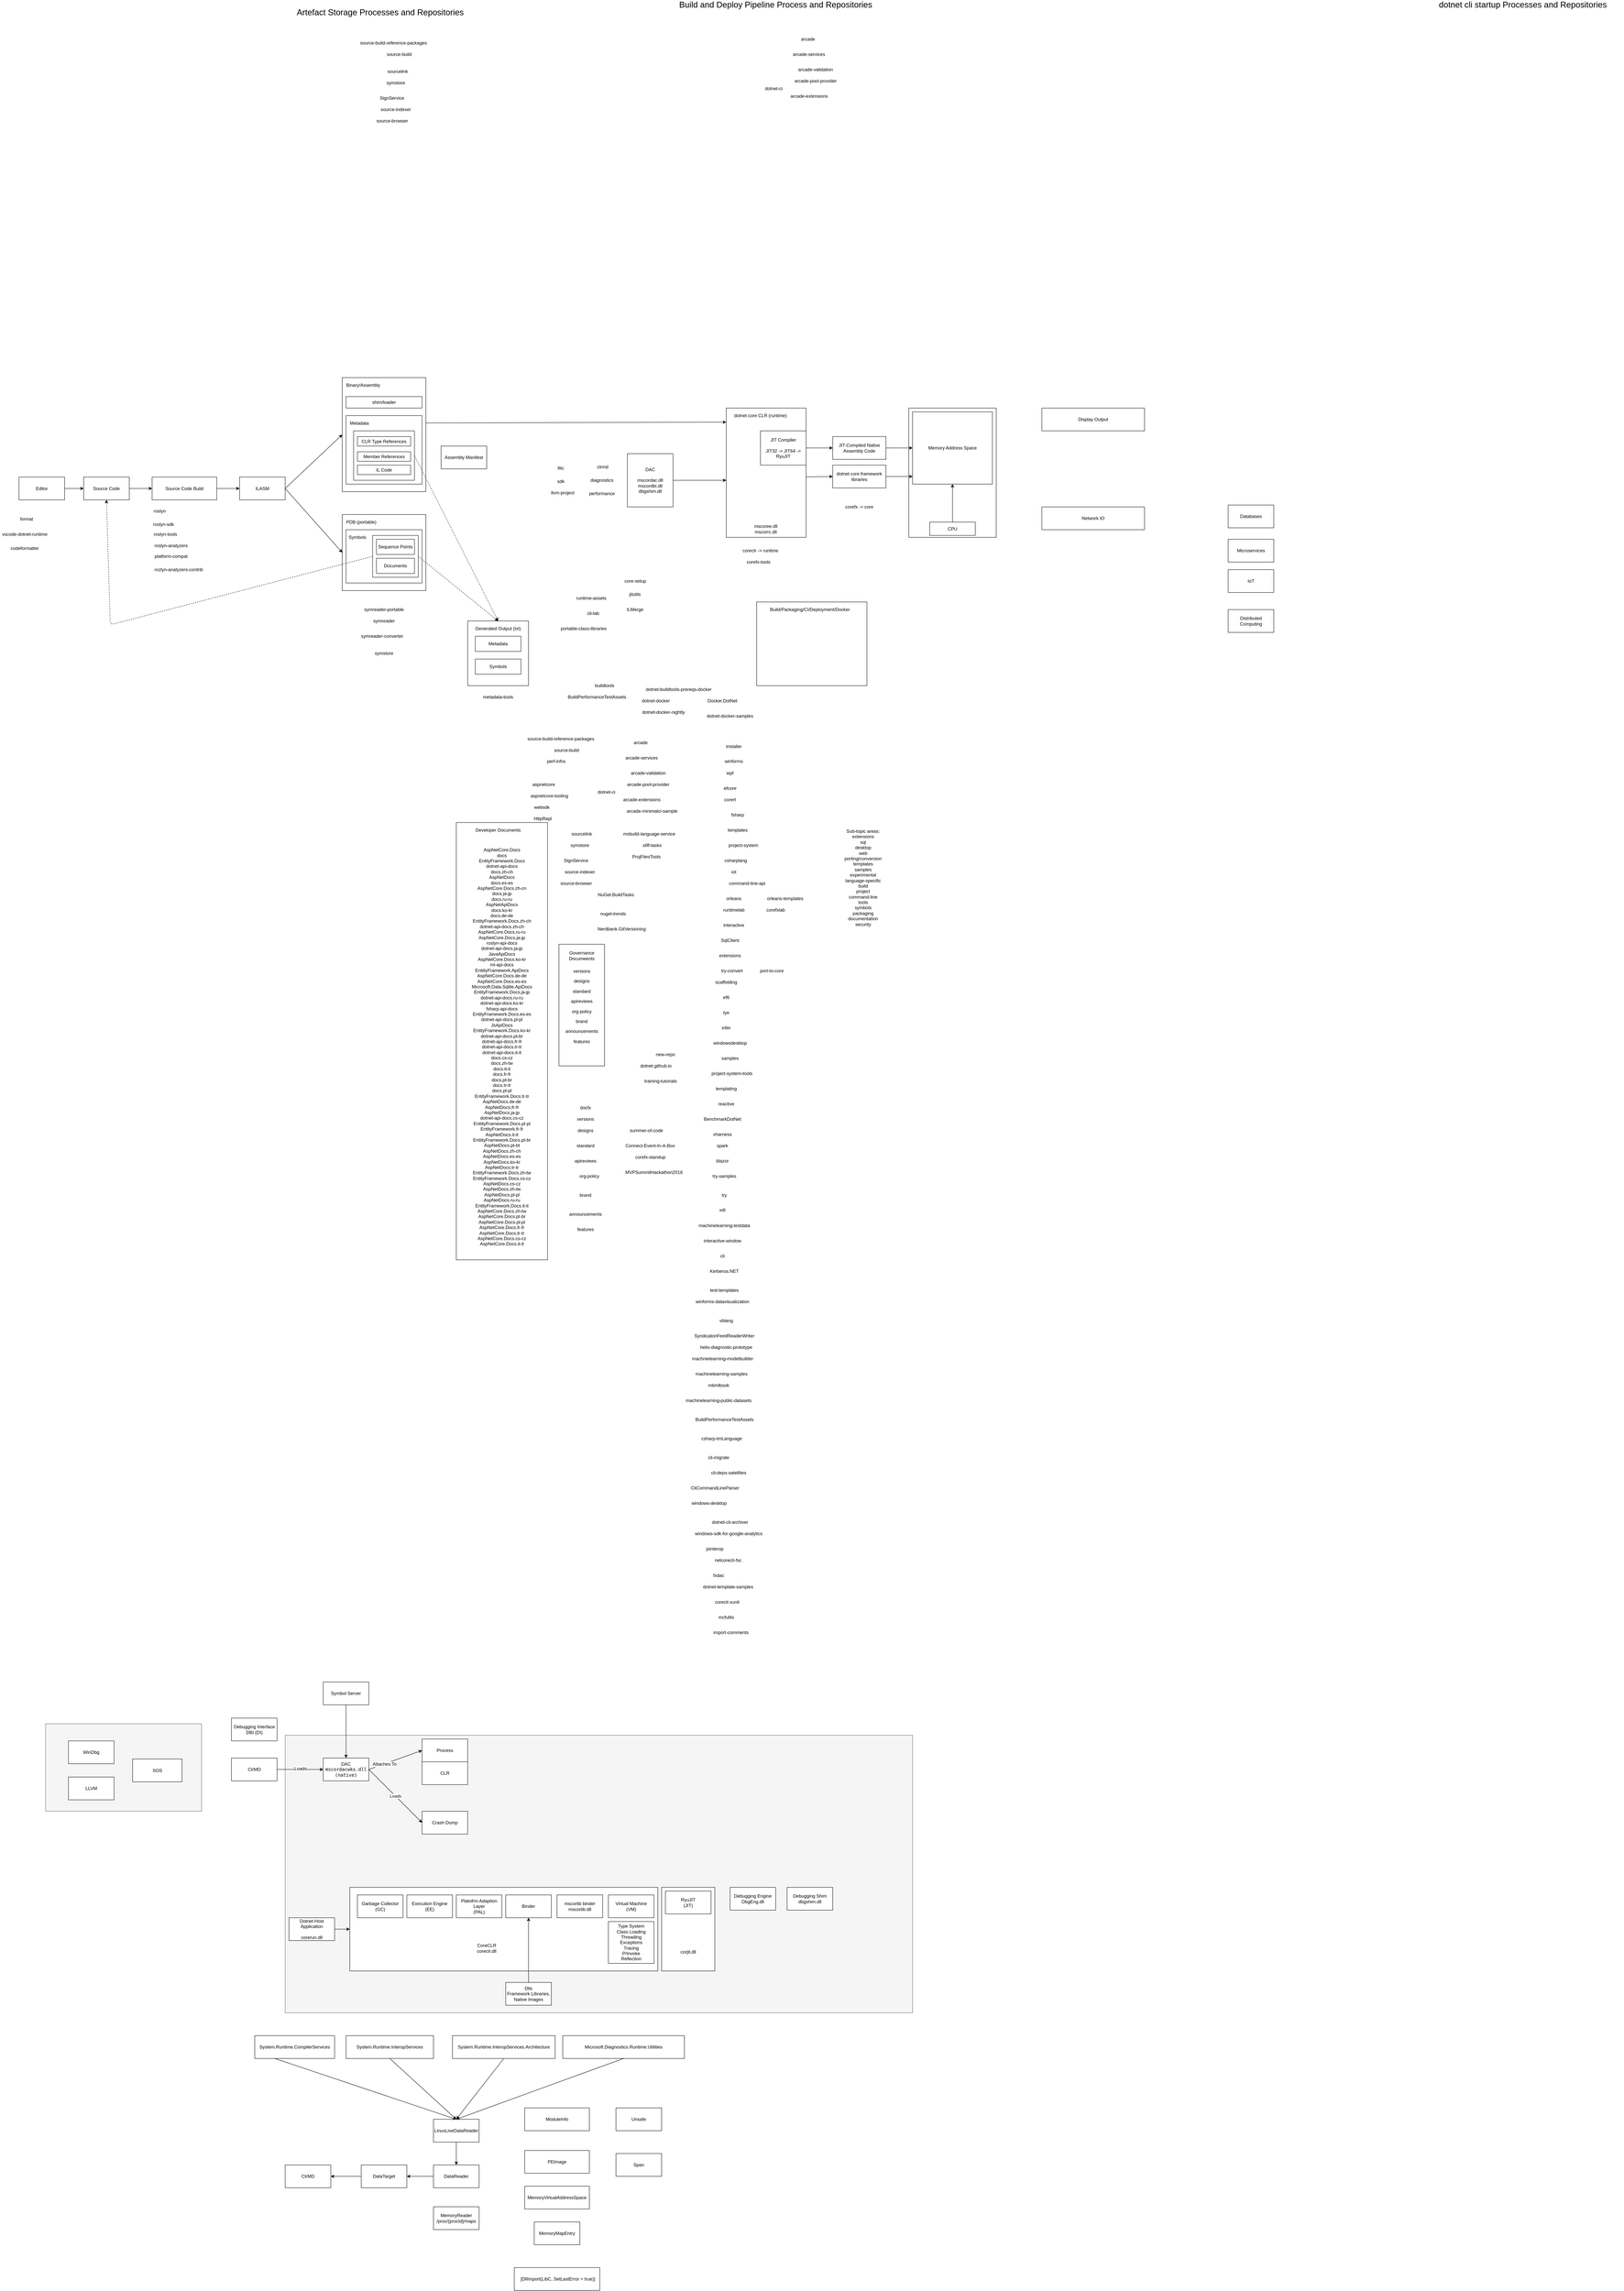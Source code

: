 <mxfile version="12.4.2" type="device" pages="1"><diagram id="MCSVuB40MUfM39-_qYj8" name="Page-1"><mxGraphModel dx="4364" dy="3139" grid="1" gridSize="10" guides="1" tooltips="1" connect="1" arrows="1" fold="1" page="1" pageScale="1" pageWidth="3300" pageHeight="2339" math="0" shadow="0"><root><mxCell id="0"/><mxCell id="DMOfkmemiWS7g8dmsZ2s-19" value="Groupings" parent="0"/><mxCell id="DMOfkmemiWS7g8dmsZ2s-20" value="" style="rounded=0;whiteSpace=wrap;html=1;fillColor=#f5f5f5;strokeColor=#666666;fontColor=#333333;" parent="DMOfkmemiWS7g8dmsZ2s-19" vertex="1"><mxGeometry x="200" y="3730" width="1650" height="730" as="geometry"/></mxCell><mxCell id="DMOfkmemiWS7g8dmsZ2s-33" value="" style="rounded=0;whiteSpace=wrap;html=1;fillColor=#f5f5f5;strokeColor=#666666;fontColor=#333333;" parent="DMOfkmemiWS7g8dmsZ2s-19" vertex="1"><mxGeometry x="-430" y="3700" width="410" height="230" as="geometry"/></mxCell><mxCell id="DMOfkmemiWS7g8dmsZ2s-35" value="ClrMD" style="rounded=0;whiteSpace=wrap;html=1;" parent="DMOfkmemiWS7g8dmsZ2s-19" vertex="1"><mxGeometry x="200" y="4860" width="120" height="60" as="geometry"/></mxCell><mxCell id="DMOfkmemiWS7g8dmsZ2s-36" value="DataTarget" style="rounded=0;whiteSpace=wrap;html=1;" parent="DMOfkmemiWS7g8dmsZ2s-19" vertex="1"><mxGeometry x="400" y="4860" width="120" height="60" as="geometry"/></mxCell><mxCell id="DMOfkmemiWS7g8dmsZ2s-37" value="DataReader" style="rounded=0;whiteSpace=wrap;html=1;" parent="DMOfkmemiWS7g8dmsZ2s-19" vertex="1"><mxGeometry x="590" y="4860" width="120" height="60" as="geometry"/></mxCell><mxCell id="DMOfkmemiWS7g8dmsZ2s-38" value="Debugging Engine&lt;br&gt;DbgEng.dll" style="rounded=0;whiteSpace=wrap;html=1;" parent="DMOfkmemiWS7g8dmsZ2s-19" vertex="1"><mxGeometry x="1370" y="4130" width="120" height="60" as="geometry"/></mxCell><mxCell id="DMOfkmemiWS7g8dmsZ2s-39" value="MemoryReader&lt;br&gt;/proc/{procId]/maps" style="rounded=0;whiteSpace=wrap;html=1;" parent="DMOfkmemiWS7g8dmsZ2s-19" vertex="1"><mxGeometry x="590" y="4970" width="120" height="60" as="geometry"/></mxCell><mxCell id="DMOfkmemiWS7g8dmsZ2s-40" value="LinuxLiveDataReader" style="rounded=0;whiteSpace=wrap;html=1;" parent="DMOfkmemiWS7g8dmsZ2s-19" vertex="1"><mxGeometry x="590" y="4740" width="120" height="60" as="geometry"/></mxCell><mxCell id="DMOfkmemiWS7g8dmsZ2s-41" value="System.Runtime.CompilerServices" style="rounded=0;whiteSpace=wrap;html=1;" parent="DMOfkmemiWS7g8dmsZ2s-19" vertex="1"><mxGeometry x="120" y="4520" width="210" height="60" as="geometry"/></mxCell><mxCell id="DMOfkmemiWS7g8dmsZ2s-42" value="System.Runtime.InteropServices" style="rounded=0;whiteSpace=wrap;html=1;" parent="DMOfkmemiWS7g8dmsZ2s-19" vertex="1"><mxGeometry x="360" y="4520" width="230" height="60" as="geometry"/></mxCell><mxCell id="DMOfkmemiWS7g8dmsZ2s-43" value="Microsoft.Diagnostics.Runtime.Utilities" style="rounded=0;whiteSpace=wrap;html=1;" parent="DMOfkmemiWS7g8dmsZ2s-19" vertex="1"><mxGeometry x="930" y="4520" width="320" height="60" as="geometry"/></mxCell><mxCell id="DMOfkmemiWS7g8dmsZ2s-44" value="" style="endArrow=classic;html=1;exitX=0.25;exitY=1;exitDx=0;exitDy=0;entryX=0.5;entryY=0;entryDx=0;entryDy=0;" parent="DMOfkmemiWS7g8dmsZ2s-19" source="DMOfkmemiWS7g8dmsZ2s-41" target="DMOfkmemiWS7g8dmsZ2s-40" edge="1"><mxGeometry width="50" height="50" relative="1" as="geometry"><mxPoint x="840" y="4930" as="sourcePoint"/><mxPoint x="890" y="4880" as="targetPoint"/></mxGeometry></mxCell><mxCell id="DMOfkmemiWS7g8dmsZ2s-45" value="" style="endArrow=classic;html=1;exitX=0.5;exitY=1;exitDx=0;exitDy=0;entryX=0.5;entryY=0;entryDx=0;entryDy=0;" parent="DMOfkmemiWS7g8dmsZ2s-19" source="DMOfkmemiWS7g8dmsZ2s-42" target="DMOfkmemiWS7g8dmsZ2s-40" edge="1"><mxGeometry width="50" height="50" relative="1" as="geometry"><mxPoint x="790" y="4910" as="sourcePoint"/><mxPoint x="840" y="4860" as="targetPoint"/></mxGeometry></mxCell><mxCell id="DMOfkmemiWS7g8dmsZ2s-46" value="" style="endArrow=classic;html=1;exitX=0.5;exitY=1;exitDx=0;exitDy=0;entryX=0.5;entryY=0;entryDx=0;entryDy=0;" parent="DMOfkmemiWS7g8dmsZ2s-19" source="DMOfkmemiWS7g8dmsZ2s-43" target="DMOfkmemiWS7g8dmsZ2s-40" edge="1"><mxGeometry width="50" height="50" relative="1" as="geometry"><mxPoint x="900" y="4890" as="sourcePoint"/><mxPoint x="950" y="4840" as="targetPoint"/></mxGeometry></mxCell><mxCell id="DMOfkmemiWS7g8dmsZ2s-47" value="" style="endArrow=classic;html=1;exitX=0.5;exitY=1;exitDx=0;exitDy=0;entryX=0.5;entryY=0;entryDx=0;entryDy=0;" parent="DMOfkmemiWS7g8dmsZ2s-19" source="DMOfkmemiWS7g8dmsZ2s-40" target="DMOfkmemiWS7g8dmsZ2s-37" edge="1"><mxGeometry width="50" height="50" relative="1" as="geometry"><mxPoint x="820" y="4940" as="sourcePoint"/><mxPoint x="870" y="4890" as="targetPoint"/></mxGeometry></mxCell><mxCell id="DMOfkmemiWS7g8dmsZ2s-48" value="" style="endArrow=classic;html=1;exitX=0;exitY=0.5;exitDx=0;exitDy=0;entryX=1;entryY=0.5;entryDx=0;entryDy=0;" parent="DMOfkmemiWS7g8dmsZ2s-19" source="DMOfkmemiWS7g8dmsZ2s-37" target="DMOfkmemiWS7g8dmsZ2s-36" edge="1"><mxGeometry width="50" height="50" relative="1" as="geometry"><mxPoint x="400" y="5080" as="sourcePoint"/><mxPoint x="450" y="5030" as="targetPoint"/></mxGeometry></mxCell><mxCell id="DMOfkmemiWS7g8dmsZ2s-49" value="" style="endArrow=classic;html=1;exitX=0;exitY=0.5;exitDx=0;exitDy=0;entryX=1;entryY=0.5;entryDx=0;entryDy=0;" parent="DMOfkmemiWS7g8dmsZ2s-19" source="DMOfkmemiWS7g8dmsZ2s-36" target="DMOfkmemiWS7g8dmsZ2s-35" edge="1"><mxGeometry width="50" height="50" relative="1" as="geometry"><mxPoint x="320" y="5060" as="sourcePoint"/><mxPoint x="370" y="5010" as="targetPoint"/></mxGeometry></mxCell><mxCell id="DMOfkmemiWS7g8dmsZ2s-50" value="ModuleInfo" style="rounded=0;whiteSpace=wrap;html=1;" parent="DMOfkmemiWS7g8dmsZ2s-19" vertex="1"><mxGeometry x="830" y="4710" width="170" height="60" as="geometry"/></mxCell><mxCell id="DMOfkmemiWS7g8dmsZ2s-51" value="PEImage" style="rounded=0;whiteSpace=wrap;html=1;" parent="DMOfkmemiWS7g8dmsZ2s-19" vertex="1"><mxGeometry x="830" y="4822" width="170" height="60" as="geometry"/></mxCell><mxCell id="DMOfkmemiWS7g8dmsZ2s-52" value="MemoryVirtualAddressSpace" style="rounded=0;whiteSpace=wrap;html=1;" parent="DMOfkmemiWS7g8dmsZ2s-19" vertex="1"><mxGeometry x="830" y="4916" width="170" height="60" as="geometry"/></mxCell><mxCell id="DMOfkmemiWS7g8dmsZ2s-53" value="System.Runtime.InteropServices.Architecture" style="rounded=0;whiteSpace=wrap;html=1;" parent="DMOfkmemiWS7g8dmsZ2s-19" vertex="1"><mxGeometry x="640" y="4520" width="270" height="60" as="geometry"/></mxCell><mxCell id="DMOfkmemiWS7g8dmsZ2s-54" value="" style="endArrow=classic;html=1;exitX=0.5;exitY=1;exitDx=0;exitDy=0;entryX=0.5;entryY=0;entryDx=0;entryDy=0;" parent="DMOfkmemiWS7g8dmsZ2s-19" source="DMOfkmemiWS7g8dmsZ2s-53" target="DMOfkmemiWS7g8dmsZ2s-40" edge="1"><mxGeometry width="50" height="50" relative="1" as="geometry"><mxPoint x="630" y="4690" as="sourcePoint"/><mxPoint x="680" y="4640" as="targetPoint"/></mxGeometry></mxCell><mxCell id="DMOfkmemiWS7g8dmsZ2s-57" value="MemoryMapEntry" style="rounded=0;whiteSpace=wrap;html=1;" parent="DMOfkmemiWS7g8dmsZ2s-19" vertex="1"><mxGeometry x="855" y="5010" width="120" height="60" as="geometry"/></mxCell><mxCell id="DMOfkmemiWS7g8dmsZ2s-58" value="&amp;nbsp;[DllImport(LibC, SetLastError = true)]" style="rounded=0;whiteSpace=wrap;html=1;" parent="DMOfkmemiWS7g8dmsZ2s-19" vertex="1"><mxGeometry x="802.5" y="5130" width="225" height="60" as="geometry"/></mxCell><mxCell id="DMOfkmemiWS7g8dmsZ2s-59" value="Unsafe" style="rounded=0;whiteSpace=wrap;html=1;" parent="DMOfkmemiWS7g8dmsZ2s-19" vertex="1"><mxGeometry x="1070" y="4710" width="120" height="60" as="geometry"/></mxCell><mxCell id="DMOfkmemiWS7g8dmsZ2s-60" value="Span" style="rounded=0;whiteSpace=wrap;html=1;" parent="DMOfkmemiWS7g8dmsZ2s-19" vertex="1"><mxGeometry x="1070" y="4830" width="120" height="60" as="geometry"/></mxCell><mxCell id="DMOfkmemiWS7g8dmsZ2s-61" value="Debugging Shim&lt;br&gt;dbgshim.dll" style="rounded=0;whiteSpace=wrap;html=1;" parent="DMOfkmemiWS7g8dmsZ2s-19" vertex="1"><mxGeometry x="1520" y="4130" width="120" height="60" as="geometry"/></mxCell><mxCell id="DMOfkmemiWS7g8dmsZ2s-62" value="" style="rounded=0;whiteSpace=wrap;html=1;" parent="DMOfkmemiWS7g8dmsZ2s-19" vertex="1"><mxGeometry x="370" y="4130" width="810" height="220" as="geometry"/></mxCell><mxCell id="DMOfkmemiWS7g8dmsZ2s-63" value="CoreCLR&lt;br&gt;coreclr.dll" style="text;html=1;strokeColor=none;fillColor=none;align=center;verticalAlign=middle;whiteSpace=wrap;rounded=0;" parent="DMOfkmemiWS7g8dmsZ2s-19" vertex="1"><mxGeometry x="710" y="4280" width="40" height="20" as="geometry"/></mxCell><mxCell id="DMOfkmemiWS7g8dmsZ2s-66" value="Dotnet Host Application&lt;br&gt;&lt;br&gt;corerun.dll" style="rounded=0;whiteSpace=wrap;html=1;" parent="DMOfkmemiWS7g8dmsZ2s-19" vertex="1"><mxGeometry x="210" y="4210" width="120" height="60" as="geometry"/></mxCell><mxCell id="DMOfkmemiWS7g8dmsZ2s-67" value="" style="endArrow=classic;html=1;exitX=1;exitY=0.5;exitDx=0;exitDy=0;entryX=0;entryY=0.5;entryDx=0;entryDy=0;" parent="DMOfkmemiWS7g8dmsZ2s-19" source="DMOfkmemiWS7g8dmsZ2s-66" target="DMOfkmemiWS7g8dmsZ2s-62" edge="1"><mxGeometry width="50" height="50" relative="1" as="geometry"><mxPoint x="80" y="4250" as="sourcePoint"/><mxPoint x="130" y="4200" as="targetPoint"/></mxGeometry></mxCell><mxCell id="DMOfkmemiWS7g8dmsZ2s-68" value="" style="endArrow=classic;html=1;entryX=0.5;entryY=1;entryDx=0;entryDy=0;exitX=0.5;exitY=0;exitDx=0;exitDy=0;" parent="DMOfkmemiWS7g8dmsZ2s-19" source="DMOfkmemiWS7g8dmsZ2s-24" target="DMOfkmemiWS7g8dmsZ2s-23" edge="1"><mxGeometry width="50" height="50" relative="1" as="geometry"><mxPoint x="810" y="4320" as="sourcePoint"/><mxPoint x="860" y="4270" as="targetPoint"/></mxGeometry></mxCell><mxCell id="V2pUMPus4ELGomU_Wj8b-2" value="Build and Deploy Pipeline Process and Repositories" style="text;html=1;strokeColor=none;fillColor=none;align=center;verticalAlign=middle;whiteSpace=wrap;rounded=0;fontSize=22;" parent="DMOfkmemiWS7g8dmsZ2s-19" vertex="1"><mxGeometry x="1130" y="-830" width="720" height="20" as="geometry"/></mxCell><mxCell id="V2pUMPus4ELGomU_Wj8b-3" value="dotnet cli startup Processes and Repositories" style="text;html=1;strokeColor=none;fillColor=none;align=center;verticalAlign=middle;whiteSpace=wrap;rounded=0;fontSize=22;" parent="DMOfkmemiWS7g8dmsZ2s-19" vertex="1"><mxGeometry x="3190" y="-830" width="530" height="20" as="geometry"/></mxCell><mxCell id="V2pUMPus4ELGomU_Wj8b-10" value="arcade" style="text;html=1;strokeColor=none;fillColor=none;align=center;verticalAlign=middle;whiteSpace=wrap;rounded=0;" parent="DMOfkmemiWS7g8dmsZ2s-19" vertex="1"><mxGeometry x="1540" y="-740" width="70" height="20" as="geometry"/></mxCell><mxCell id="V2pUMPus4ELGomU_Wj8b-11" value="arcade-services" style="text;html=1;strokeColor=none;fillColor=none;align=center;verticalAlign=middle;whiteSpace=wrap;rounded=0;" parent="DMOfkmemiWS7g8dmsZ2s-19" vertex="1"><mxGeometry x="1525" y="-700" width="105" height="20" as="geometry"/></mxCell><mxCell id="V2pUMPus4ELGomU_Wj8b-12" value="arcade-validation" style="text;html=1;strokeColor=none;fillColor=none;align=center;verticalAlign=middle;whiteSpace=wrap;rounded=0;" parent="DMOfkmemiWS7g8dmsZ2s-19" vertex="1"><mxGeometry x="1530" y="-660" width="130" height="20" as="geometry"/></mxCell><mxCell id="V2pUMPus4ELGomU_Wj8b-13" value="arcade-pool-provider" style="text;html=1;strokeColor=none;fillColor=none;align=center;verticalAlign=middle;whiteSpace=wrap;rounded=0;" parent="DMOfkmemiWS7g8dmsZ2s-19" vertex="1"><mxGeometry x="1530" y="-630" width="130" height="20" as="geometry"/></mxCell><mxCell id="V2pUMPus4ELGomU_Wj8b-14" value="arcade-extensions" style="text;html=1;strokeColor=none;fillColor=none;align=center;verticalAlign=middle;whiteSpace=wrap;rounded=0;" parent="DMOfkmemiWS7g8dmsZ2s-19" vertex="1"><mxGeometry x="1507.5" y="-590" width="140" height="20" as="geometry"/></mxCell><mxCell id="V2pUMPus4ELGomU_Wj8b-15" value="dotnet-ci" style="text;html=1;strokeColor=none;fillColor=none;align=center;verticalAlign=middle;whiteSpace=wrap;rounded=0;" parent="DMOfkmemiWS7g8dmsZ2s-19" vertex="1"><mxGeometry x="1460" y="-610" width="50" height="20" as="geometry"/></mxCell><mxCell id="V2pUMPus4ELGomU_Wj8b-16" value="Artefact Storage Processes and Repositories" style="text;html=1;strokeColor=none;fillColor=none;align=center;verticalAlign=middle;whiteSpace=wrap;rounded=0;fontSize=22;" parent="DMOfkmemiWS7g8dmsZ2s-19" vertex="1"><mxGeometry x="90" y="-810" width="720" height="20" as="geometry"/></mxCell><mxCell id="V2pUMPus4ELGomU_Wj8b-17" value="source-build-reference-packages" style="text;html=1;strokeColor=none;fillColor=none;align=center;verticalAlign=middle;whiteSpace=wrap;rounded=0;" parent="DMOfkmemiWS7g8dmsZ2s-19" vertex="1"><mxGeometry x="390" y="-730" width="190" height="20" as="geometry"/></mxCell><mxCell id="V2pUMPus4ELGomU_Wj8b-18" value="source-build" style="text;html=1;strokeColor=none;fillColor=none;align=center;verticalAlign=middle;whiteSpace=wrap;rounded=0;" parent="DMOfkmemiWS7g8dmsZ2s-19" vertex="1"><mxGeometry x="460" y="-700" width="80" height="20" as="geometry"/></mxCell><mxCell id="V2pUMPus4ELGomU_Wj8b-19" value="sourcelink" style="text;html=1;strokeColor=none;fillColor=none;align=center;verticalAlign=middle;whiteSpace=wrap;rounded=0;" parent="DMOfkmemiWS7g8dmsZ2s-19" vertex="1"><mxGeometry x="476.25" y="-655" width="40" height="20" as="geometry"/></mxCell><mxCell id="V2pUMPus4ELGomU_Wj8b-20" value="symstore" style="text;html=1;strokeColor=none;fillColor=none;align=center;verticalAlign=middle;whiteSpace=wrap;rounded=0;" parent="DMOfkmemiWS7g8dmsZ2s-19" vertex="1"><mxGeometry x="456.25" y="-625" width="70" height="20" as="geometry"/></mxCell><mxCell id="V2pUMPus4ELGomU_Wj8b-21" value="SignService" style="text;html=1;strokeColor=none;fillColor=none;align=center;verticalAlign=middle;whiteSpace=wrap;rounded=0;" parent="DMOfkmemiWS7g8dmsZ2s-19" vertex="1"><mxGeometry x="461.25" y="-585" width="40" height="20" as="geometry"/></mxCell><mxCell id="V2pUMPus4ELGomU_Wj8b-22" value="source-indexer" style="text;html=1;strokeColor=none;fillColor=none;align=center;verticalAlign=middle;whiteSpace=wrap;rounded=0;" parent="DMOfkmemiWS7g8dmsZ2s-19" vertex="1"><mxGeometry x="441.25" y="-555" width="100" height="20" as="geometry"/></mxCell><mxCell id="V2pUMPus4ELGomU_Wj8b-23" value="source-browser" style="text;html=1;strokeColor=none;fillColor=none;align=center;verticalAlign=middle;whiteSpace=wrap;rounded=0;" parent="DMOfkmemiWS7g8dmsZ2s-19" vertex="1"><mxGeometry x="428.75" y="-525" width="105" height="20" as="geometry"/></mxCell><mxCell id="V2pUMPus4ELGomU_Wj8b-26" value="" style="group" parent="DMOfkmemiWS7g8dmsZ2s-19" vertex="1" connectable="0"><mxGeometry x="920" y="1650" width="120" height="320" as="geometry"/></mxCell><mxCell id="V2pUMPus4ELGomU_Wj8b-24" value="&lt;font style=&quot;font-size: 12px&quot;&gt;versions&lt;br&gt;designs&lt;br&gt;standard&lt;br&gt;apireviews&lt;br&gt;org-policy&lt;br&gt;brand&lt;br&gt;announcements&lt;br&gt;features&lt;/font&gt;" style="rounded=0;whiteSpace=wrap;html=1;fontSize=22;" parent="V2pUMPus4ELGomU_Wj8b-26" vertex="1"><mxGeometry width="120" height="320" as="geometry"/></mxCell><mxCell id="V2pUMPus4ELGomU_Wj8b-25" value="Governance Documeents" style="text;html=1;strokeColor=none;fillColor=none;align=center;verticalAlign=middle;whiteSpace=wrap;rounded=0;fontSize=12;" parent="V2pUMPus4ELGomU_Wj8b-26" vertex="1"><mxGeometry x="40" y="20" width="40" height="20" as="geometry"/></mxCell><mxCell id="V2pUMPus4ELGomU_Wj8b-29" value="Developer Documents" style="text;html=1;strokeColor=none;fillColor=none;align=center;verticalAlign=middle;whiteSpace=wrap;rounded=0;fontSize=12;" parent="DMOfkmemiWS7g8dmsZ2s-19" vertex="1"><mxGeometry x="680" y="1340" width="160" height="20" as="geometry"/></mxCell><mxCell id="zkBu_Wqf8LYJHGQB2I52-1" value="CLR" style="rounded=0;whiteSpace=wrap;html=1;" vertex="1" parent="DMOfkmemiWS7g8dmsZ2s-19"><mxGeometry x="560" y="3800" width="120" height="60" as="geometry"/></mxCell><mxCell id="1" parent="0"/><mxCell id="ASfSa3JjtXfdrCVjgkjR-68" value="" style="rounded=0;whiteSpace=wrap;html=1;fillColor=none;" parent="1" vertex="1"><mxGeometry x="650" y="1330" width="240" height="1150" as="geometry"/></mxCell><mxCell id="ASfSa3JjtXfdrCVjgkjR-69" value="AspNetCore.Docs&lt;br&gt;docs&lt;br&gt;EntityFramework.Docs&lt;br&gt;dotnet-api-docs&lt;br&gt;docs.zh-ch&lt;br&gt;AspNetDocs&lt;br&gt;docs.es-es&lt;br&gt;AspNetCore.Docs.zh-cn&lt;br&gt;docs.ja-jp&lt;br&gt;docs.ru-ru&lt;br&gt;AspNetApiDocs&lt;br&gt;docs.ko-kr&lt;br&gt;docs.de-de&lt;br&gt;EntityFramework.Docs.zh-ch&lt;br&gt;dotnet-api-docs.zh-ch&lt;br&gt;AspNetCore.Docs.ru-ru&lt;br&gt;AspNetCore.Docs.ja-jp&lt;br&gt;roslyn-api-docs&lt;br&gt;dotnet-api-docs.ja-jp&lt;br&gt;JavaApiDocs&lt;br&gt;AspNetCore.Docs.ko-kr&lt;br&gt;ml-api-docs&lt;br&gt;EntiityFramework.ApiDocs&lt;br&gt;AspNetCore.Docs.de-de&lt;br&gt;AspNetCore.Docs.es-es&lt;br&gt;Microsoft.Data.Sqlite.ApiDocs&lt;br&gt;EntityFramework.Docs.ja-jp&lt;br&gt;dotnet-api-docs.ru-ru&lt;br&gt;dotnet-api-docs.ko-kr&lt;br&gt;fsharp-api-docs&lt;br&gt;EntityFramework.Docs.es-es&lt;br&gt;dotnet-api-docs.pl-pl&lt;br&gt;JsApiDocs&lt;br&gt;EntityFramework.Docs.ko-kr&lt;br&gt;dotnet-api-docs.pt-br&lt;br&gt;dotnet-api-docs.fr-fr&lt;br&gt;dotnet-api-docs.tr-tr&lt;br&gt;dotnet-api-docs.it-it&lt;br&gt;docs.cs-cz&lt;br&gt;docs.zh-tw&lt;br&gt;docs.it-it&lt;br&gt;docs.fr-fr&lt;br&gt;docs.pt-br&lt;br&gt;docs.tr-tr&lt;br&gt;docs.pl-pl&lt;br&gt;EntityFramework.Docs.tr-tr&lt;br&gt;AspNetDocs.de-de&lt;br&gt;AspNetDocs.fr-fr&lt;br&gt;AspNetDocs.ja-jp&lt;br&gt;dotnet-api-docs.cs-cz&lt;br&gt;EntiityFramework.Docs.pl-pl&lt;br&gt;EntityFramework.fr-fr&lt;br&gt;AspNetDocs.it-it&lt;br&gt;EntiityFramework.Docs.pt-br&lt;br&gt;AspNetDocs.pt-bt&lt;br&gt;AspNetDocs.zh-ch&lt;br&gt;AspNetDocs.es-es&lt;br&gt;AspNetDocs.ko-kr&lt;br&gt;AspNetDocs.tr-tr&lt;br&gt;EntityFramework.Docs.zh-tw&lt;br&gt;EntityFramework.Docs.cs-cz&lt;br&gt;AspNetDocs.cs-cz&lt;br&gt;AspNetDocs.zh-tw&lt;br&gt;AspNetDocs.pl-pl&lt;br&gt;AspNetDocs.ru-ru&lt;br&gt;EntityFramework.Docs.it-it&lt;br&gt;AspNetCore.Docs.zh-tw&lt;br&gt;AspNetCore.Docs.pt-br&lt;br&gt;AspNetCore.Docs.pl-pl&lt;br&gt;AspNetCore.Docs.fr-fr&lt;br&gt;AspNetCore.Docs.tr-tr&lt;br&gt;AspNetCore.Docs.cs-cz&lt;br&gt;AspNetCore.Docs.it-it" style="text;html=1;strokeColor=none;fillColor=none;align=center;verticalAlign=middle;whiteSpace=wrap;rounded=0;" parent="1" vertex="1"><mxGeometry x="680" y="1430" width="180" height="980" as="geometry"/></mxCell><mxCell id="ASfSa3JjtXfdrCVjgkjR-31" value="" style="rounded=0;whiteSpace=wrap;html=1;" parent="1" vertex="1"><mxGeometry x="680" y="800" width="160" height="170" as="geometry"/></mxCell><mxCell id="Yzj3fPuAj37t6CbQTRJQ-1" value="&lt;br&gt;" style="rounded=0;whiteSpace=wrap;html=1;" parent="1" vertex="1"><mxGeometry x="350" y="160" width="220" height="300" as="geometry"/></mxCell><mxCell id="Yzj3fPuAj37t6CbQTRJQ-2" value="Binary/Assembly" style="text;html=1;strokeColor=none;fillColor=none;align=center;verticalAlign=middle;whiteSpace=wrap;rounded=0;" parent="1" vertex="1"><mxGeometry x="360" y="170" width="90" height="20" as="geometry"/></mxCell><mxCell id="Yzj3fPuAj37t6CbQTRJQ-3" value="" style="rounded=0;whiteSpace=wrap;html=1;" parent="1" vertex="1"><mxGeometry x="360" y="260" width="200" height="180" as="geometry"/></mxCell><mxCell id="Yzj3fPuAj37t6CbQTRJQ-4" value="symreader-portable" style="text;html=1;strokeColor=none;fillColor=none;align=center;verticalAlign=middle;whiteSpace=wrap;rounded=0;" parent="1" vertex="1"><mxGeometry x="390" y="760" width="140" height="20" as="geometry"/></mxCell><mxCell id="Yzj3fPuAj37t6CbQTRJQ-5" value="" style="rounded=0;whiteSpace=wrap;html=1;" parent="1" vertex="1"><mxGeometry x="350" y="520" width="220" height="200" as="geometry"/></mxCell><mxCell id="Yzj3fPuAj37t6CbQTRJQ-6" value="" style="rounded=0;whiteSpace=wrap;html=1;" parent="1" vertex="1"><mxGeometry x="1360" y="240" width="210" height="340" as="geometry"/></mxCell><mxCell id="Yzj3fPuAj37t6CbQTRJQ-7" value="dotnet core CLR (runtime)" style="text;html=1;strokeColor=none;fillColor=none;align=center;verticalAlign=middle;whiteSpace=wrap;rounded=0;" parent="1" vertex="1"><mxGeometry x="1370" y="250" width="160" height="20" as="geometry"/></mxCell><mxCell id="Yzj3fPuAj37t6CbQTRJQ-8" value="clrmd" style="text;html=1;strokeColor=none;fillColor=none;align=center;verticalAlign=middle;whiteSpace=wrap;rounded=0;" parent="1" vertex="1"><mxGeometry x="985" y="385" width="100" height="20" as="geometry"/></mxCell><mxCell id="Yzj3fPuAj37t6CbQTRJQ-9" value="DAC&lt;br&gt;&lt;br&gt;mscordac.dll&lt;br&gt;mscordbi.dll&lt;br&gt;dbgshim.dll" style="rounded=0;whiteSpace=wrap;html=1;" parent="1" vertex="1"><mxGeometry x="1100" y="360" width="120" height="140" as="geometry"/></mxCell><mxCell id="ASfSa3JjtXfdrCVjgkjR-1" value="" style="rounded=0;whiteSpace=wrap;html=1;" parent="1" vertex="1"><mxGeometry x="360" y="560" width="200" height="140" as="geometry"/></mxCell><mxCell id="ASfSa3JjtXfdrCVjgkjR-2" value="PDB (portable)" style="text;html=1;strokeColor=none;fillColor=none;align=center;verticalAlign=middle;whiteSpace=wrap;rounded=0;" parent="1" vertex="1"><mxGeometry x="350" y="530" width="100" height="20" as="geometry"/></mxCell><mxCell id="ASfSa3JjtXfdrCVjgkjR-3" value="Metadata" style="text;html=1;strokeColor=none;fillColor=none;align=center;verticalAlign=middle;whiteSpace=wrap;rounded=0;" parent="1" vertex="1"><mxGeometry x="370" y="270" width="50" height="20" as="geometry"/></mxCell><mxCell id="ASfSa3JjtXfdrCVjgkjR-4" value="Symbols" style="text;html=1;strokeColor=none;fillColor=none;align=center;verticalAlign=middle;whiteSpace=wrap;rounded=0;" parent="1" vertex="1"><mxGeometry x="370" y="570" width="40" height="20" as="geometry"/></mxCell><mxCell id="ASfSa3JjtXfdrCVjgkjR-7" value="roslyn" style="text;html=1;strokeColor=none;fillColor=none;align=center;verticalAlign=middle;whiteSpace=wrap;rounded=0;" parent="1" vertex="1"><mxGeometry x="-150" y="501" width="40" height="20" as="geometry"/></mxCell><mxCell id="ASfSa3JjtXfdrCVjgkjR-10" value="ILASM" style="rounded=0;whiteSpace=wrap;html=1;" parent="1" vertex="1"><mxGeometry x="80" y="421.5" width="120" height="60" as="geometry"/></mxCell><mxCell id="ASfSa3JjtXfdrCVjgkjR-11" value="" style="endArrow=classic;html=1;exitX=1;exitY=0.5;exitDx=0;exitDy=0;entryX=0;entryY=0.5;entryDx=0;entryDy=0;" parent="1" source="ASfSa3JjtXfdrCVjgkjR-10" target="Yzj3fPuAj37t6CbQTRJQ-1" edge="1"><mxGeometry width="50" height="50" relative="1" as="geometry"><mxPoint x="200" y="380" as="sourcePoint"/><mxPoint x="250" y="330" as="targetPoint"/></mxGeometry></mxCell><mxCell id="ASfSa3JjtXfdrCVjgkjR-12" value="" style="endArrow=classic;html=1;exitX=1;exitY=0.5;exitDx=0;exitDy=0;entryX=0;entryY=0.5;entryDx=0;entryDy=0;" parent="1" source="ASfSa3JjtXfdrCVjgkjR-10" target="Yzj3fPuAj37t6CbQTRJQ-5" edge="1"><mxGeometry width="50" height="50" relative="1" as="geometry"><mxPoint x="190" y="640" as="sourcePoint"/><mxPoint x="240" y="590" as="targetPoint"/></mxGeometry></mxCell><mxCell id="ASfSa3JjtXfdrCVjgkjR-13" value="metadata-tools" style="text;html=1;strokeColor=none;fillColor=none;align=center;verticalAlign=middle;whiteSpace=wrap;rounded=0;" parent="1" vertex="1"><mxGeometry x="710" y="990" width="100" height="20" as="geometry"/></mxCell><mxCell id="ASfSa3JjtXfdrCVjgkjR-14" value="symreader" style="text;html=1;strokeColor=none;fillColor=none;align=center;verticalAlign=middle;whiteSpace=wrap;rounded=0;" parent="1" vertex="1"><mxGeometry x="420" y="790" width="80" height="20" as="geometry"/></mxCell><mxCell id="ASfSa3JjtXfdrCVjgkjR-15" value="Source Code" style="rounded=0;whiteSpace=wrap;html=1;" parent="1" vertex="1"><mxGeometry x="-330" y="421.5" width="120" height="60" as="geometry"/></mxCell><mxCell id="ASfSa3JjtXfdrCVjgkjR-16" value="" style="endArrow=classic;html=1;exitX=1;exitY=0.5;exitDx=0;exitDy=0;entryX=0;entryY=0.5;entryDx=0;entryDy=0;" parent="1" source="ASfSa3JjtXfdrCVjgkjR-15" target="1J_O-ZmqL0qOSBfaC2dY-19" edge="1"><mxGeometry width="50" height="50" relative="1" as="geometry"><mxPoint y="590" as="sourcePoint"/><mxPoint x="-150" y="450" as="targetPoint"/></mxGeometry></mxCell><mxCell id="ASfSa3JjtXfdrCVjgkjR-20" value="" style="group" parent="1" vertex="1" connectable="0"><mxGeometry x="430" y="575" width="120" height="110" as="geometry"/></mxCell><mxCell id="ASfSa3JjtXfdrCVjgkjR-19" value="" style="rounded=0;whiteSpace=wrap;html=1;" parent="ASfSa3JjtXfdrCVjgkjR-20" vertex="1"><mxGeometry width="120" height="110" as="geometry"/></mxCell><mxCell id="ASfSa3JjtXfdrCVjgkjR-17" value="Sequence Points" style="rounded=0;whiteSpace=wrap;html=1;" parent="ASfSa3JjtXfdrCVjgkjR-20" vertex="1"><mxGeometry x="10" y="10" width="100" height="40" as="geometry"/></mxCell><mxCell id="ASfSa3JjtXfdrCVjgkjR-18" value="Documents" style="rounded=0;whiteSpace=wrap;html=1;" parent="ASfSa3JjtXfdrCVjgkjR-20" vertex="1"><mxGeometry x="10" y="60" width="100" height="40" as="geometry"/></mxCell><mxCell id="ASfSa3JjtXfdrCVjgkjR-21" value="" style="endArrow=classic;html=1;exitX=0;exitY=0.5;exitDx=0;exitDy=0;entryX=0.5;entryY=1;entryDx=0;entryDy=0;dashed=1;" parent="1" source="ASfSa3JjtXfdrCVjgkjR-19" target="ASfSa3JjtXfdrCVjgkjR-15" edge="1"><mxGeometry width="50" height="50" relative="1" as="geometry"><mxPoint x="80" y="700" as="sourcePoint"/><mxPoint x="130" y="650" as="targetPoint"/><Array as="points"><mxPoint x="-260" y="810"/></Array></mxGeometry></mxCell><mxCell id="ASfSa3JjtXfdrCVjgkjR-26" value="" style="group" parent="1" vertex="1" connectable="0"><mxGeometry x="380" y="300" width="160" height="130" as="geometry"/></mxCell><mxCell id="ASfSa3JjtXfdrCVjgkjR-25" value="" style="rounded=0;whiteSpace=wrap;html=1;" parent="ASfSa3JjtXfdrCVjgkjR-26" vertex="1"><mxGeometry width="160" height="130" as="geometry"/></mxCell><mxCell id="ASfSa3JjtXfdrCVjgkjR-22" value="CLR Type References" style="rounded=0;whiteSpace=wrap;html=1;" parent="ASfSa3JjtXfdrCVjgkjR-26" vertex="1"><mxGeometry x="10" y="15" width="140" height="25" as="geometry"/></mxCell><mxCell id="ASfSa3JjtXfdrCVjgkjR-23" value="Member References" style="rounded=0;whiteSpace=wrap;html=1;" parent="ASfSa3JjtXfdrCVjgkjR-26" vertex="1"><mxGeometry x="10" y="55" width="140" height="25" as="geometry"/></mxCell><mxCell id="ASfSa3JjtXfdrCVjgkjR-24" value="IL Code" style="rounded=0;whiteSpace=wrap;html=1;" parent="ASfSa3JjtXfdrCVjgkjR-26" vertex="1"><mxGeometry x="10" y="90" width="140" height="25" as="geometry"/></mxCell><mxCell id="ASfSa3JjtXfdrCVjgkjR-27" value="Editor" style="rounded=0;whiteSpace=wrap;html=1;" parent="1" vertex="1"><mxGeometry x="-500" y="421.5" width="120" height="60" as="geometry"/></mxCell><mxCell id="ASfSa3JjtXfdrCVjgkjR-28" value="" style="endArrow=classic;html=1;exitX=1;exitY=0.5;exitDx=0;exitDy=0;entryX=0;entryY=0.5;entryDx=0;entryDy=0;" parent="1" source="ASfSa3JjtXfdrCVjgkjR-27" target="ASfSa3JjtXfdrCVjgkjR-15" edge="1"><mxGeometry width="50" height="50" relative="1" as="geometry"><mxPoint x="-370" y="581.5" as="sourcePoint"/><mxPoint x="-320" y="531.5" as="targetPoint"/></mxGeometry></mxCell><mxCell id="ASfSa3JjtXfdrCVjgkjR-29" value="Metadata" style="rounded=0;whiteSpace=wrap;html=1;" parent="1" vertex="1"><mxGeometry x="700" y="840" width="120" height="40" as="geometry"/></mxCell><mxCell id="ASfSa3JjtXfdrCVjgkjR-30" value="Symbols" style="rounded=0;whiteSpace=wrap;html=1;" parent="1" vertex="1"><mxGeometry x="700" y="900" width="120" height="40" as="geometry"/></mxCell><mxCell id="ASfSa3JjtXfdrCVjgkjR-32" value="Generated Output (txt)" style="text;html=1;strokeColor=none;fillColor=none;align=center;verticalAlign=middle;whiteSpace=wrap;rounded=0;" parent="1" vertex="1"><mxGeometry x="690" y="810" width="140" height="20" as="geometry"/></mxCell><mxCell id="ASfSa3JjtXfdrCVjgkjR-33" value="" style="endArrow=classic;html=1;entryX=0.5;entryY=0;entryDx=0;entryDy=0;exitX=1;exitY=0.5;exitDx=0;exitDy=0;dashed=1;" parent="1" source="ASfSa3JjtXfdrCVjgkjR-19" target="ASfSa3JjtXfdrCVjgkjR-31" edge="1"><mxGeometry width="50" height="50" relative="1" as="geometry"><mxPoint x="650" y="740" as="sourcePoint"/><mxPoint x="700" y="690" as="targetPoint"/></mxGeometry></mxCell><mxCell id="ASfSa3JjtXfdrCVjgkjR-34" value="" style="endArrow=classic;html=1;exitX=1;exitY=0.5;exitDx=0;exitDy=0;entryX=0.5;entryY=0;entryDx=0;entryDy=0;dashed=1;" parent="1" source="ASfSa3JjtXfdrCVjgkjR-25" target="ASfSa3JjtXfdrCVjgkjR-31" edge="1"><mxGeometry width="50" height="50" relative="1" as="geometry"><mxPoint x="700" y="650" as="sourcePoint"/><mxPoint x="750" y="600" as="targetPoint"/></mxGeometry></mxCell><mxCell id="ASfSa3JjtXfdrCVjgkjR-37" value="coreclr -&amp;gt; runtime" style="text;html=1;strokeColor=none;fillColor=none;align=center;verticalAlign=middle;whiteSpace=wrap;rounded=0;" parent="1" vertex="1"><mxGeometry x="1400" y="605" width="100" height="20" as="geometry"/></mxCell><mxCell id="ASfSa3JjtXfdrCVjgkjR-38" value="corefx -&amp;gt; core" style="text;html=1;strokeColor=none;fillColor=none;align=center;verticalAlign=middle;whiteSpace=wrap;rounded=0;" parent="1" vertex="1"><mxGeometry x="1665" y="490" width="90" height="20" as="geometry"/></mxCell><mxCell id="ASfSa3JjtXfdrCVjgkjR-39" value="sdk" style="text;html=1;strokeColor=none;fillColor=none;align=center;verticalAlign=middle;whiteSpace=wrap;rounded=0;" parent="1" vertex="1"><mxGeometry x="904.5" y="422.5" width="40" height="20" as="geometry"/></mxCell><mxCell id="ASfSa3JjtXfdrCVjgkjR-40" value="roslyn-sdk" style="text;html=1;strokeColor=none;fillColor=none;align=center;verticalAlign=middle;whiteSpace=wrap;rounded=0;" parent="1" vertex="1"><mxGeometry x="-150" y="536" width="60" height="20" as="geometry"/></mxCell><mxCell id="ASfSa3JjtXfdrCVjgkjR-43" value="diagnostics" style="text;html=1;strokeColor=none;fillColor=none;align=center;verticalAlign=middle;whiteSpace=wrap;rounded=0;" parent="1" vertex="1"><mxGeometry x="1012.5" y="425" width="40" height="10" as="geometry"/></mxCell><mxCell id="ASfSa3JjtXfdrCVjgkjR-44" value="llvm-project" style="text;html=1;strokeColor=none;fillColor=none;align=center;verticalAlign=middle;whiteSpace=wrap;rounded=0;" parent="1" vertex="1"><mxGeometry x="890" y="452.5" width="80" height="20" as="geometry"/></mxCell><mxCell id="ASfSa3JjtXfdrCVjgkjR-45" value="roslyn-tools" style="text;html=1;strokeColor=none;fillColor=none;align=center;verticalAlign=middle;whiteSpace=wrap;rounded=0;" parent="1" vertex="1"><mxGeometry x="-150" y="561.5" width="70" height="20" as="geometry"/></mxCell><mxCell id="ASfSa3JjtXfdrCVjgkjR-46" value="corefx-tools" style="text;html=1;strokeColor=none;fillColor=none;align=center;verticalAlign=middle;whiteSpace=wrap;rounded=0;" parent="1" vertex="1"><mxGeometry x="1405" y="635" width="80" height="20" as="geometry"/></mxCell><mxCell id="ASfSa3JjtXfdrCVjgkjR-47" value="symstore" style="text;html=1;strokeColor=none;fillColor=none;align=center;verticalAlign=middle;whiteSpace=wrap;rounded=0;" parent="1" vertex="1"><mxGeometry x="440" y="875" width="40" height="20" as="geometry"/></mxCell><mxCell id="ASfSa3JjtXfdrCVjgkjR-48" value="arcade" style="text;html=1;strokeColor=none;fillColor=none;align=center;verticalAlign=middle;whiteSpace=wrap;rounded=0;" parent="1" vertex="1"><mxGeometry x="1100" y="1110" width="70" height="20" as="geometry"/></mxCell><mxCell id="ASfSa3JjtXfdrCVjgkjR-49" value="source-build" style="text;html=1;strokeColor=none;fillColor=none;align=center;verticalAlign=middle;whiteSpace=wrap;rounded=0;" parent="1" vertex="1"><mxGeometry x="900" y="1130" width="80" height="20" as="geometry"/></mxCell><mxCell id="ASfSa3JjtXfdrCVjgkjR-50" value="dotnet-buildtools-prereqs-docker" style="text;html=1;strokeColor=none;fillColor=none;align=center;verticalAlign=middle;whiteSpace=wrap;rounded=0;" parent="1" vertex="1"><mxGeometry x="1130" y="970" width="210" height="20" as="geometry"/></mxCell><mxCell id="ASfSa3JjtXfdrCVjgkjR-51" value="dotnet-docker" style="text;html=1;strokeColor=none;fillColor=none;align=center;verticalAlign=middle;whiteSpace=wrap;rounded=0;" parent="1" vertex="1"><mxGeometry x="1130" y="1000" width="90" height="20" as="geometry"/></mxCell><mxCell id="ASfSa3JjtXfdrCVjgkjR-52" value="dotnet-docker-nightly" style="text;html=1;strokeColor=none;fillColor=none;align=center;verticalAlign=middle;whiteSpace=wrap;rounded=0;" parent="1" vertex="1"><mxGeometry x="1130" y="1030" width="130" height="20" as="geometry"/></mxCell><mxCell id="ASfSa3JjtXfdrCVjgkjR-53" value="arcade-services" style="text;html=1;strokeColor=none;fillColor=none;align=center;verticalAlign=middle;whiteSpace=wrap;rounded=0;" parent="1" vertex="1"><mxGeometry x="1085" y="1150" width="105" height="20" as="geometry"/></mxCell><mxCell id="ASfSa3JjtXfdrCVjgkjR-54" value="arcade-validation" style="text;html=1;strokeColor=none;fillColor=none;align=center;verticalAlign=middle;whiteSpace=wrap;rounded=0;" parent="1" vertex="1"><mxGeometry x="1090" y="1190" width="130" height="20" as="geometry"/></mxCell><mxCell id="ASfSa3JjtXfdrCVjgkjR-55" value="arcade-pool-provider" style="text;html=1;strokeColor=none;fillColor=none;align=center;verticalAlign=middle;whiteSpace=wrap;rounded=0;" parent="1" vertex="1"><mxGeometry x="1090" y="1220" width="130" height="20" as="geometry"/></mxCell><mxCell id="ASfSa3JjtXfdrCVjgkjR-56" value="arcade-extensions" style="text;html=1;strokeColor=none;fillColor=none;align=center;verticalAlign=middle;whiteSpace=wrap;rounded=0;" parent="1" vertex="1"><mxGeometry x="1067.5" y="1260" width="140" height="20" as="geometry"/></mxCell><mxCell id="ASfSa3JjtXfdrCVjgkjR-57" value="Docker.DotNet" style="text;html=1;strokeColor=none;fillColor=none;align=center;verticalAlign=middle;whiteSpace=wrap;rounded=0;" parent="1" vertex="1"><mxGeometry x="1300" y="1000" width="100" height="20" as="geometry"/></mxCell><mxCell id="ASfSa3JjtXfdrCVjgkjR-58" value="dotnet-docker-samples" style="text;html=1;strokeColor=none;fillColor=none;align=center;verticalAlign=middle;whiteSpace=wrap;rounded=0;" parent="1" vertex="1"><mxGeometry x="1300" y="1040" width="140" height="20" as="geometry"/></mxCell><mxCell id="ASfSa3JjtXfdrCVjgkjR-59" value="arcade-minimalci-sample" style="text;html=1;strokeColor=none;fillColor=none;align=center;verticalAlign=middle;whiteSpace=wrap;rounded=0;" parent="1" vertex="1"><mxGeometry x="1090" y="1290" width="150" height="20" as="geometry"/></mxCell><mxCell id="ASfSa3JjtXfdrCVjgkjR-60" value="buildtools" style="text;html=1;strokeColor=none;fillColor=none;align=center;verticalAlign=middle;whiteSpace=wrap;rounded=0;" parent="1" vertex="1"><mxGeometry x="1020" y="960" width="40" height="20" as="geometry"/></mxCell><mxCell id="ASfSa3JjtXfdrCVjgkjR-61" value="NuGet.BuildTasks" style="text;html=1;strokeColor=none;fillColor=none;align=center;verticalAlign=middle;whiteSpace=wrap;rounded=0;" parent="1" vertex="1"><mxGeometry x="1020" y="1510" width="100" height="20" as="geometry"/></mxCell><mxCell id="ASfSa3JjtXfdrCVjgkjR-62" value="source-build-reference-packages" style="text;html=1;strokeColor=none;fillColor=none;align=center;verticalAlign=middle;whiteSpace=wrap;rounded=0;" parent="1" vertex="1"><mxGeometry x="830" y="1100" width="190" height="20" as="geometry"/></mxCell><mxCell id="ASfSa3JjtXfdrCVjgkjR-63" value="BuildPerformanceTestAssets" style="text;html=1;strokeColor=none;fillColor=none;align=center;verticalAlign=middle;whiteSpace=wrap;rounded=0;" parent="1" vertex="1"><mxGeometry x="970" y="990" width="100" height="20" as="geometry"/></mxCell><mxCell id="ASfSa3JjtXfdrCVjgkjR-64" value="aspnetcore" style="text;html=1;strokeColor=none;fillColor=none;align=center;verticalAlign=middle;whiteSpace=wrap;rounded=0;" parent="1" vertex="1"><mxGeometry x="830" y="1220" width="100" height="20" as="geometry"/></mxCell><mxCell id="ASfSa3JjtXfdrCVjgkjR-65" value="aspnetcore-tooling" style="text;html=1;strokeColor=none;fillColor=none;align=center;verticalAlign=middle;whiteSpace=wrap;rounded=0;" parent="1" vertex="1"><mxGeometry x="840" y="1250" width="110" height="20" as="geometry"/></mxCell><mxCell id="ASfSa3JjtXfdrCVjgkjR-66" value="websdk" style="text;html=1;strokeColor=none;fillColor=none;align=center;verticalAlign=middle;whiteSpace=wrap;rounded=0;" parent="1" vertex="1"><mxGeometry x="840" y="1280" width="70" height="20" as="geometry"/></mxCell><mxCell id="ASfSa3JjtXfdrCVjgkjR-67" value="HttpRepl" style="text;html=1;strokeColor=none;fillColor=none;align=center;verticalAlign=middle;whiteSpace=wrap;rounded=0;" parent="1" vertex="1"><mxGeometry x="840" y="1310" width="75" height="20" as="geometry"/></mxCell><mxCell id="ASfSa3JjtXfdrCVjgkjR-70" value="docfx" style="text;html=1;strokeColor=none;fillColor=none;align=center;verticalAlign=middle;whiteSpace=wrap;rounded=0;" parent="1" vertex="1"><mxGeometry x="970" y="2070" width="40" height="20" as="geometry"/></mxCell><mxCell id="ASfSa3JjtXfdrCVjgkjR-71" value="installer" style="text;html=1;strokeColor=none;fillColor=none;align=center;verticalAlign=middle;whiteSpace=wrap;rounded=0;" parent="1" vertex="1"><mxGeometry x="1360" y="1120" width="40" height="20" as="geometry"/></mxCell><mxCell id="ASfSa3JjtXfdrCVjgkjR-72" value="winforms" style="text;html=1;strokeColor=none;fillColor=none;align=center;verticalAlign=middle;whiteSpace=wrap;rounded=0;" parent="1" vertex="1"><mxGeometry x="1360" y="1159" width="40" height="20" as="geometry"/></mxCell><mxCell id="ASfSa3JjtXfdrCVjgkjR-73" value="wpf" style="text;html=1;strokeColor=none;fillColor=none;align=center;verticalAlign=middle;whiteSpace=wrap;rounded=0;" parent="1" vertex="1"><mxGeometry x="1350" y="1190" width="40" height="20" as="geometry"/></mxCell><mxCell id="ASfSa3JjtXfdrCVjgkjR-74" value="efcore" style="text;html=1;strokeColor=none;fillColor=none;align=center;verticalAlign=middle;whiteSpace=wrap;rounded=0;" parent="1" vertex="1"><mxGeometry x="1350" y="1230" width="40" height="20" as="geometry"/></mxCell><mxCell id="ASfSa3JjtXfdrCVjgkjR-75" value="corert" style="text;html=1;strokeColor=none;fillColor=none;align=center;verticalAlign=middle;whiteSpace=wrap;rounded=0;" parent="1" vertex="1"><mxGeometry x="1350" y="1260" width="40" height="20" as="geometry"/></mxCell><mxCell id="ASfSa3JjtXfdrCVjgkjR-76" value="msbuild-language-service" style="text;html=1;strokeColor=none;fillColor=none;align=center;verticalAlign=middle;whiteSpace=wrap;rounded=0;" parent="1" vertex="1"><mxGeometry x="1085" y="1350" width="145" height="20" as="geometry"/></mxCell><mxCell id="ASfSa3JjtXfdrCVjgkjR-77" value="roslyn-analyzers" style="text;html=1;strokeColor=none;fillColor=none;align=center;verticalAlign=middle;whiteSpace=wrap;rounded=0;" parent="1" vertex="1"><mxGeometry x="-150" y="591.5" width="100" height="20" as="geometry"/></mxCell><mxCell id="ASfSa3JjtXfdrCVjgkjR-78" value="fsharp" style="text;html=1;strokeColor=none;fillColor=none;align=center;verticalAlign=middle;whiteSpace=wrap;rounded=0;" parent="1" vertex="1"><mxGeometry x="1350" y="1300" width="80" height="20" as="geometry"/></mxCell><mxCell id="ASfSa3JjtXfdrCVjgkjR-79" value="templates" style="text;html=1;strokeColor=none;fillColor=none;align=center;verticalAlign=middle;whiteSpace=wrap;rounded=0;" parent="1" vertex="1"><mxGeometry x="1350" y="1340" width="80" height="20" as="geometry"/></mxCell><mxCell id="ASfSa3JjtXfdrCVjgkjR-80" value="project-system" style="text;html=1;strokeColor=none;fillColor=none;align=center;verticalAlign=middle;whiteSpace=wrap;rounded=0;" parent="1" vertex="1"><mxGeometry x="1350" y="1380" width="110" height="20" as="geometry"/></mxCell><mxCell id="ASfSa3JjtXfdrCVjgkjR-81" value="csharplang" style="text;html=1;strokeColor=none;fillColor=none;align=center;verticalAlign=middle;whiteSpace=wrap;rounded=0;" parent="1" vertex="1"><mxGeometry x="1350" y="1420" width="70" height="20" as="geometry"/></mxCell><mxCell id="ASfSa3JjtXfdrCVjgkjR-82" value="versions" style="text;html=1;strokeColor=none;fillColor=none;align=center;verticalAlign=middle;whiteSpace=wrap;rounded=0;" parent="1" vertex="1"><mxGeometry x="970" y="2100" width="40" height="20" as="geometry"/></mxCell><mxCell id="ASfSa3JjtXfdrCVjgkjR-83" value="nuget-trends" style="text;html=1;strokeColor=none;fillColor=none;align=center;verticalAlign=middle;whiteSpace=wrap;rounded=0;" parent="1" vertex="1"><mxGeometry x="1020" y="1560" width="85" height="20" as="geometry"/></mxCell><mxCell id="ASfSa3JjtXfdrCVjgkjR-84" value="iot" style="text;html=1;strokeColor=none;fillColor=none;align=center;verticalAlign=middle;whiteSpace=wrap;rounded=0;" parent="1" vertex="1"><mxGeometry x="1350" y="1450" width="60" height="20" as="geometry"/></mxCell><mxCell id="ASfSa3JjtXfdrCVjgkjR-85" value="command-line-api" style="text;html=1;strokeColor=none;fillColor=none;align=center;verticalAlign=middle;whiteSpace=wrap;rounded=0;" parent="1" vertex="1"><mxGeometry x="1360" y="1480" width="110" height="20" as="geometry"/></mxCell><mxCell id="ASfSa3JjtXfdrCVjgkjR-86" value="orleans" style="text;html=1;strokeColor=none;fillColor=none;align=center;verticalAlign=middle;whiteSpace=wrap;rounded=0;" parent="1" vertex="1"><mxGeometry x="1360" y="1520" width="40" height="20" as="geometry"/></mxCell><mxCell id="ASfSa3JjtXfdrCVjgkjR-87" value="runtimelab" style="text;html=1;strokeColor=none;fillColor=none;align=center;verticalAlign=middle;whiteSpace=wrap;rounded=0;" parent="1" vertex="1"><mxGeometry x="1360" y="1550" width="40" height="20" as="geometry"/></mxCell><mxCell id="ASfSa3JjtXfdrCVjgkjR-88" value="interactive" style="text;html=1;strokeColor=none;fillColor=none;align=center;verticalAlign=middle;whiteSpace=wrap;rounded=0;" parent="1" vertex="1"><mxGeometry x="1350" y="1590" width="60" height="20" as="geometry"/></mxCell><mxCell id="ASfSa3JjtXfdrCVjgkjR-89" value="SqlClient" style="text;html=1;strokeColor=none;fillColor=none;align=center;verticalAlign=middle;whiteSpace=wrap;rounded=0;" parent="1" vertex="1"><mxGeometry x="1350" y="1630" width="40" height="20" as="geometry"/></mxCell><mxCell id="ASfSa3JjtXfdrCVjgkjR-90" value="performance" style="text;html=1;strokeColor=none;fillColor=none;align=center;verticalAlign=middle;whiteSpace=wrap;rounded=0;" parent="1" vertex="1"><mxGeometry x="1012.5" y="455" width="40" height="20" as="geometry"/></mxCell><mxCell id="ASfSa3JjtXfdrCVjgkjR-91" value="format" style="text;html=1;strokeColor=none;fillColor=none;align=center;verticalAlign=middle;whiteSpace=wrap;rounded=0;" parent="1" vertex="1"><mxGeometry x="-500" y="521.5" width="40" height="20" as="geometry"/></mxCell><mxCell id="ASfSa3JjtXfdrCVjgkjR-93" value="extensions" style="text;html=1;strokeColor=none;fillColor=none;align=center;verticalAlign=middle;whiteSpace=wrap;rounded=0;" parent="1" vertex="1"><mxGeometry x="1350" y="1670" width="40" height="20" as="geometry"/></mxCell><mxCell id="ASfSa3JjtXfdrCVjgkjR-94" value="try-convert" style="text;html=1;strokeColor=none;fillColor=none;align=center;verticalAlign=middle;whiteSpace=wrap;rounded=0;" parent="1" vertex="1"><mxGeometry x="1340" y="1710" width="70" height="20" as="geometry"/></mxCell><mxCell id="ASfSa3JjtXfdrCVjgkjR-95" value="scaffolding" style="text;html=1;strokeColor=none;fillColor=none;align=center;verticalAlign=middle;whiteSpace=wrap;rounded=0;" parent="1" vertex="1"><mxGeometry x="1340" y="1740" width="40" height="20" as="geometry"/></mxCell><mxCell id="ASfSa3JjtXfdrCVjgkjR-96" value="ef6" style="text;html=1;strokeColor=none;fillColor=none;align=center;verticalAlign=middle;whiteSpace=wrap;rounded=0;" parent="1" vertex="1"><mxGeometry x="1340" y="1780" width="40" height="20" as="geometry"/></mxCell><mxCell id="ASfSa3JjtXfdrCVjgkjR-97" value="tye" style="text;html=1;strokeColor=none;fillColor=none;align=center;verticalAlign=middle;whiteSpace=wrap;rounded=0;" parent="1" vertex="1"><mxGeometry x="1340" y="1820" width="40" height="20" as="geometry"/></mxCell><mxCell id="ASfSa3JjtXfdrCVjgkjR-98" value="runtime-assets" style="text;html=1;strokeColor=none;fillColor=none;align=center;verticalAlign=middle;whiteSpace=wrap;rounded=0;" parent="1" vertex="1"><mxGeometry x="960" y="730" width="90" height="20" as="geometry"/></mxCell><mxCell id="ASfSa3JjtXfdrCVjgkjR-99" value="designs" style="text;html=1;strokeColor=none;fillColor=none;align=center;verticalAlign=middle;whiteSpace=wrap;rounded=0;" parent="1" vertex="1"><mxGeometry x="970" y="2130" width="40" height="20" as="geometry"/></mxCell><mxCell id="ASfSa3JjtXfdrCVjgkjR-100" value="infer" style="text;html=1;strokeColor=none;fillColor=none;align=center;verticalAlign=middle;whiteSpace=wrap;rounded=0;" parent="1" vertex="1"><mxGeometry x="1340" y="1860" width="40" height="20" as="geometry"/></mxCell><mxCell id="ASfSa3JjtXfdrCVjgkjR-101" value="windowsdesktop" style="text;html=1;strokeColor=none;fillColor=none;align=center;verticalAlign=middle;whiteSpace=wrap;rounded=0;" parent="1" vertex="1"><mxGeometry x="1350" y="1900" width="40" height="20" as="geometry"/></mxCell><mxCell id="ASfSa3JjtXfdrCVjgkjR-102" value="samples" style="text;html=1;strokeColor=none;fillColor=none;align=center;verticalAlign=middle;whiteSpace=wrap;rounded=0;" parent="1" vertex="1"><mxGeometry x="1350" y="1940" width="40" height="20" as="geometry"/></mxCell><mxCell id="ASfSa3JjtXfdrCVjgkjR-103" value="corefxlab" style="text;html=1;strokeColor=none;fillColor=none;align=center;verticalAlign=middle;whiteSpace=wrap;rounded=0;" parent="1" vertex="1"><mxGeometry x="1470" y="1550" width="40" height="20" as="geometry"/></mxCell><mxCell id="ASfSa3JjtXfdrCVjgkjR-105" value="xliff-tasks" style="text;html=1;strokeColor=none;fillColor=none;align=center;verticalAlign=middle;whiteSpace=wrap;rounded=0;" parent="1" vertex="1"><mxGeometry x="1130" y="1380" width="70" height="20" as="geometry"/></mxCell><mxCell id="ASfSa3JjtXfdrCVjgkjR-106" value="project-system-tools" style="text;html=1;strokeColor=none;fillColor=none;align=center;verticalAlign=middle;whiteSpace=wrap;rounded=0;" parent="1" vertex="1"><mxGeometry x="1310" y="1980" width="130" height="20" as="geometry"/></mxCell><mxCell id="ASfSa3JjtXfdrCVjgkjR-107" value="platform-compat" style="text;html=1;strokeColor=none;fillColor=none;align=center;verticalAlign=middle;whiteSpace=wrap;rounded=0;" parent="1" vertex="1"><mxGeometry x="-150" y="620" width="100" height="20" as="geometry"/></mxCell><mxCell id="ASfSa3JjtXfdrCVjgkjR-108" value="templating" style="text;html=1;strokeColor=none;fillColor=none;align=center;verticalAlign=middle;whiteSpace=wrap;rounded=0;" parent="1" vertex="1"><mxGeometry x="1340" y="2020" width="40" height="20" as="geometry"/></mxCell><mxCell id="ASfSa3JjtXfdrCVjgkjR-109" value="standard" style="text;html=1;strokeColor=none;fillColor=none;align=center;verticalAlign=middle;whiteSpace=wrap;rounded=0;" parent="1" vertex="1"><mxGeometry x="970" y="2170" width="40" height="20" as="geometry"/></mxCell><mxCell id="ASfSa3JjtXfdrCVjgkjR-110" value="reactive" style="text;html=1;strokeColor=none;fillColor=none;align=center;verticalAlign=middle;whiteSpace=wrap;rounded=0;" parent="1" vertex="1"><mxGeometry x="1340" y="2060" width="40" height="20" as="geometry"/></mxCell><mxCell id="ASfSa3JjtXfdrCVjgkjR-111" value="BenchmarkDotNet" style="text;html=1;strokeColor=none;fillColor=none;align=center;verticalAlign=middle;whiteSpace=wrap;rounded=0;" parent="1" vertex="1"><mxGeometry x="1330" y="2100" width="40" height="20" as="geometry"/></mxCell><mxCell id="ASfSa3JjtXfdrCVjgkjR-112" value="try-samples" style="text;html=1;strokeColor=none;fillColor=none;align=center;verticalAlign=middle;whiteSpace=wrap;rounded=0;" parent="1" vertex="1"><mxGeometry x="1320" y="2250" width="70" height="20" as="geometry"/></mxCell><mxCell id="ASfSa3JjtXfdrCVjgkjR-113" value="xharness" style="text;html=1;strokeColor=none;fillColor=none;align=center;verticalAlign=middle;whiteSpace=wrap;rounded=0;" parent="1" vertex="1"><mxGeometry x="1330" y="2140" width="40" height="20" as="geometry"/></mxCell><mxCell id="ASfSa3JjtXfdrCVjgkjR-114" value="spark" style="text;html=1;strokeColor=none;fillColor=none;align=center;verticalAlign=middle;whiteSpace=wrap;rounded=0;" parent="1" vertex="1"><mxGeometry x="1330" y="2170" width="40" height="20" as="geometry"/></mxCell><mxCell id="ASfSa3JjtXfdrCVjgkjR-115" value="blazor" style="text;html=1;strokeColor=none;fillColor=none;align=center;verticalAlign=middle;whiteSpace=wrap;rounded=0;" parent="1" vertex="1"><mxGeometry x="1330" y="2210" width="40" height="20" as="geometry"/></mxCell><mxCell id="ASfSa3JjtXfdrCVjgkjR-116" value="apireviews" style="text;html=1;strokeColor=none;fillColor=none;align=center;verticalAlign=middle;whiteSpace=wrap;rounded=0;" parent="1" vertex="1"><mxGeometry x="970" y="2210" width="40" height="20" as="geometry"/></mxCell><mxCell id="ASfSa3JjtXfdrCVjgkjR-117" value="try" style="text;html=1;strokeColor=none;fillColor=none;align=center;verticalAlign=middle;whiteSpace=wrap;rounded=0;" parent="1" vertex="1"><mxGeometry x="1335" y="2300" width="40" height="20" as="geometry"/></mxCell><mxCell id="ASfSa3JjtXfdrCVjgkjR-118" value="sourcelink" style="text;html=1;strokeColor=none;fillColor=none;align=center;verticalAlign=middle;whiteSpace=wrap;rounded=0;" parent="1" vertex="1"><mxGeometry x="960" y="1350" width="40" height="20" as="geometry"/></mxCell><mxCell id="ASfSa3JjtXfdrCVjgkjR-119" value="xdt" style="text;html=1;strokeColor=none;fillColor=none;align=center;verticalAlign=middle;whiteSpace=wrap;rounded=0;" parent="1" vertex="1"><mxGeometry x="1330" y="2339" width="40" height="20" as="geometry"/></mxCell><mxCell id="ASfSa3JjtXfdrCVjgkjR-120" value="org-policy" style="text;html=1;strokeColor=none;fillColor=none;align=center;verticalAlign=middle;whiteSpace=wrap;rounded=0;" parent="1" vertex="1"><mxGeometry x="960" y="2250" width="80" height="20" as="geometry"/></mxCell><mxCell id="ASfSa3JjtXfdrCVjgkjR-121" value="machinelearning-testdata" style="text;html=1;strokeColor=none;fillColor=none;align=center;verticalAlign=middle;whiteSpace=wrap;rounded=0;" parent="1" vertex="1"><mxGeometry x="1285" y="2380" width="140" height="20" as="geometry"/></mxCell><mxCell id="ASfSa3JjtXfdrCVjgkjR-122" value="symstore" style="text;html=1;strokeColor=none;fillColor=none;align=center;verticalAlign=middle;whiteSpace=wrap;rounded=0;" parent="1" vertex="1"><mxGeometry x="940" y="1380" width="70" height="20" as="geometry"/></mxCell><mxCell id="ASfSa3JjtXfdrCVjgkjR-123" value="SignService" style="text;html=1;strokeColor=none;fillColor=none;align=center;verticalAlign=middle;whiteSpace=wrap;rounded=0;" parent="1" vertex="1"><mxGeometry x="945" y="1420" width="40" height="20" as="geometry"/></mxCell><mxCell id="ASfSa3JjtXfdrCVjgkjR-124" value="vscode-dotnet-runtime" style="text;html=1;strokeColor=none;fillColor=none;align=center;verticalAlign=middle;whiteSpace=wrap;rounded=0;" parent="1" vertex="1"><mxGeometry x="-550" y="561.5" width="130" height="20" as="geometry"/></mxCell><mxCell id="ASfSa3JjtXfdrCVjgkjR-125" value="ProjFilesTools" style="text;html=1;strokeColor=none;fillColor=none;align=center;verticalAlign=middle;whiteSpace=wrap;rounded=0;" parent="1" vertex="1"><mxGeometry x="1090" y="1410" width="120" height="20" as="geometry"/></mxCell><mxCell id="ASfSa3JjtXfdrCVjgkjR-128" value="Nerdbank.GitVersioning" style="text;html=1;strokeColor=none;fillColor=none;align=center;verticalAlign=middle;whiteSpace=wrap;rounded=0;" parent="1" vertex="1"><mxGeometry x="1040" y="1600" width="90" height="20" as="geometry"/></mxCell><mxCell id="ASfSa3JjtXfdrCVjgkjR-129" value="cli-lab" style="text;html=1;strokeColor=none;fillColor=none;align=center;verticalAlign=middle;whiteSpace=wrap;rounded=0;" parent="1" vertex="1"><mxGeometry x="990" y="770" width="40" height="20" as="geometry"/></mxCell><mxCell id="ASfSa3JjtXfdrCVjgkjR-130" value="symreader-converter" style="text;html=1;strokeColor=none;fillColor=none;align=center;verticalAlign=middle;whiteSpace=wrap;rounded=0;" parent="1" vertex="1"><mxGeometry x="390" y="830" width="130" height="20" as="geometry"/></mxCell><mxCell id="ASfSa3JjtXfdrCVjgkjR-131" value="interactive-window" style="text;html=1;strokeColor=none;fillColor=none;align=center;verticalAlign=middle;whiteSpace=wrap;rounded=0;" parent="1" vertex="1"><mxGeometry x="1290" y="2420" width="120" height="20" as="geometry"/></mxCell><mxCell id="ASfSa3JjtXfdrCVjgkjR-132" value="cli" style="text;html=1;strokeColor=none;fillColor=none;align=center;verticalAlign=middle;whiteSpace=wrap;rounded=0;" parent="1" vertex="1"><mxGeometry x="1330" y="2460" width="40" height="20" as="geometry"/></mxCell><mxCell id="ASfSa3JjtXfdrCVjgkjR-133" value="Kerberos.NET" style="text;html=1;strokeColor=none;fillColor=none;align=center;verticalAlign=middle;whiteSpace=wrap;rounded=0;" parent="1" vertex="1"><mxGeometry x="1335" y="2500" width="40" height="20" as="geometry"/></mxCell><mxCell id="ASfSa3JjtXfdrCVjgkjR-134" value="core-setup" style="text;html=1;strokeColor=none;fillColor=none;align=center;verticalAlign=middle;whiteSpace=wrap;rounded=0;" parent="1" vertex="1"><mxGeometry x="1091" y="685" width="60" height="20" as="geometry"/></mxCell><mxCell id="ASfSa3JjtXfdrCVjgkjR-135" value="jitutils" style="text;html=1;strokeColor=none;fillColor=none;align=center;verticalAlign=middle;whiteSpace=wrap;rounded=0;" parent="1" vertex="1"><mxGeometry x="1100" y="720" width="40" height="20" as="geometry"/></mxCell><mxCell id="ASfSa3JjtXfdrCVjgkjR-136" value="ILMerge" style="text;html=1;strokeColor=none;fillColor=none;align=center;verticalAlign=middle;whiteSpace=wrap;rounded=0;" parent="1" vertex="1"><mxGeometry x="1100" y="760" width="40" height="20" as="geometry"/></mxCell><mxCell id="ASfSa3JjtXfdrCVjgkjR-137" value="test-templates" style="text;html=1;strokeColor=none;fillColor=none;align=center;verticalAlign=middle;whiteSpace=wrap;rounded=0;" parent="1" vertex="1"><mxGeometry x="1305" y="2550" width="100" height="20" as="geometry"/></mxCell><mxCell id="ASfSa3JjtXfdrCVjgkjR-138" value="source-indexer" style="text;html=1;strokeColor=none;fillColor=none;align=center;verticalAlign=middle;whiteSpace=wrap;rounded=0;" parent="1" vertex="1"><mxGeometry x="925" y="1450" width="100" height="20" as="geometry"/></mxCell><mxCell id="ASfSa3JjtXfdrCVjgkjR-139" value="winforms-datavisualization" style="text;html=1;strokeColor=none;fillColor=none;align=center;verticalAlign=middle;whiteSpace=wrap;rounded=0;" parent="1" vertex="1"><mxGeometry x="1250" y="2580" width="200" height="20" as="geometry"/></mxCell><mxCell id="ASfSa3JjtXfdrCVjgkjR-140" value="codeformatter" style="text;html=1;strokeColor=none;fillColor=none;align=center;verticalAlign=middle;whiteSpace=wrap;rounded=0;" parent="1" vertex="1"><mxGeometry x="-535" y="598.5" width="100" height="20" as="geometry"/></mxCell><mxCell id="ASfSa3JjtXfdrCVjgkjR-141" value="vblang" style="text;html=1;strokeColor=none;fillColor=none;align=center;verticalAlign=middle;whiteSpace=wrap;rounded=0;" parent="1" vertex="1"><mxGeometry x="1340" y="2630" width="40" height="20" as="geometry"/></mxCell><mxCell id="ASfSa3JjtXfdrCVjgkjR-142" value="brand" style="text;html=1;strokeColor=none;fillColor=none;align=center;verticalAlign=middle;whiteSpace=wrap;rounded=0;" parent="1" vertex="1"><mxGeometry x="970" y="2300" width="40" height="20" as="geometry"/></mxCell><mxCell id="ASfSa3JjtXfdrCVjgkjR-143" value="SyndicatonFeedReaderWriter" style="text;html=1;strokeColor=none;fillColor=none;align=center;verticalAlign=middle;whiteSpace=wrap;rounded=0;" parent="1" vertex="1"><mxGeometry x="1335" y="2670" width="40" height="20" as="geometry"/></mxCell><mxCell id="ASfSa3JjtXfdrCVjgkjR-144" value="helix-diagnostic-prototype" style="text;html=1;strokeColor=none;fillColor=none;align=center;verticalAlign=middle;whiteSpace=wrap;rounded=0;" parent="1" vertex="1"><mxGeometry x="1260" y="2700" width="200" height="20" as="geometry"/></mxCell><mxCell id="ASfSa3JjtXfdrCVjgkjR-145" value="machnielearning-modelbuilder" style="text;html=1;strokeColor=none;fillColor=none;align=center;verticalAlign=middle;whiteSpace=wrap;rounded=0;" parent="1" vertex="1"><mxGeometry x="1232.5" y="2730" width="235" height="20" as="geometry"/></mxCell><mxCell id="ASfSa3JjtXfdrCVjgkjR-146" value="machinelearning-samples" style="text;html=1;strokeColor=none;fillColor=none;align=center;verticalAlign=middle;whiteSpace=wrap;rounded=0;" parent="1" vertex="1"><mxGeometry x="1255" y="2770" width="185" height="20" as="geometry"/></mxCell><mxCell id="ASfSa3JjtXfdrCVjgkjR-147" value="llilc" style="text;html=1;strokeColor=none;fillColor=none;align=center;verticalAlign=middle;whiteSpace=wrap;rounded=0;" parent="1" vertex="1"><mxGeometry x="904.5" y="387.5" width="40" height="20" as="geometry"/></mxCell><mxCell id="ASfSa3JjtXfdrCVjgkjR-148" value="mbmlbook" style="text;html=1;strokeColor=none;fillColor=none;align=center;verticalAlign=middle;whiteSpace=wrap;rounded=0;" parent="1" vertex="1"><mxGeometry x="1320" y="2800" width="40" height="20" as="geometry"/></mxCell><mxCell id="ASfSa3JjtXfdrCVjgkjR-149" value="announcements" style="text;html=1;strokeColor=none;fillColor=none;align=center;verticalAlign=middle;whiteSpace=wrap;rounded=0;" parent="1" vertex="1"><mxGeometry x="970" y="2350" width="40" height="20" as="geometry"/></mxCell><mxCell id="ASfSa3JjtXfdrCVjgkjR-150" value="machinelearning-public-datasets" style="text;html=1;strokeColor=none;fillColor=none;align=center;verticalAlign=middle;whiteSpace=wrap;rounded=0;" parent="1" vertex="1"><mxGeometry x="1225" y="2840" width="230" height="20" as="geometry"/></mxCell><mxCell id="ASfSa3JjtXfdrCVjgkjR-153" value="BuildPerformanceTestAssets" style="text;html=1;strokeColor=none;fillColor=none;align=center;verticalAlign=middle;whiteSpace=wrap;rounded=0;" parent="1" vertex="1"><mxGeometry x="1312.5" y="2890" width="85" height="20" as="geometry"/></mxCell><mxCell id="ASfSa3JjtXfdrCVjgkjR-154" value="csharp-tmLanguage" style="text;html=1;strokeColor=none;fillColor=none;align=center;verticalAlign=middle;whiteSpace=wrap;rounded=0;" parent="1" vertex="1"><mxGeometry x="1262.5" y="2940" width="170" height="20" as="geometry"/></mxCell><mxCell id="ASfSa3JjtXfdrCVjgkjR-155" value="cli-migrate" style="text;html=1;strokeColor=none;fillColor=none;align=center;verticalAlign=middle;whiteSpace=wrap;rounded=0;" parent="1" vertex="1"><mxGeometry x="1310" y="2990" width="60" height="20" as="geometry"/></mxCell><mxCell id="ASfSa3JjtXfdrCVjgkjR-156" value="cli-deps-satellites" style="text;html=1;strokeColor=none;fillColor=none;align=center;verticalAlign=middle;whiteSpace=wrap;rounded=0;" parent="1" vertex="1"><mxGeometry x="1313" y="3030" width="107" height="20" as="geometry"/></mxCell><mxCell id="ASfSa3JjtXfdrCVjgkjR-157" value="CliCommandLineParser" style="text;html=1;strokeColor=none;fillColor=none;align=center;verticalAlign=middle;whiteSpace=wrap;rounded=0;" parent="1" vertex="1"><mxGeometry x="1277.5" y="3070" width="105" height="20" as="geometry"/></mxCell><mxCell id="ASfSa3JjtXfdrCVjgkjR-158" value="windows-desktop" style="text;html=1;strokeColor=none;fillColor=none;align=center;verticalAlign=middle;whiteSpace=wrap;rounded=0;" parent="1" vertex="1"><mxGeometry x="1230" y="3110" width="170" height="20" as="geometry"/></mxCell><mxCell id="ASfSa3JjtXfdrCVjgkjR-159" value="dotnet-cli-archiver" style="text;html=1;strokeColor=none;fillColor=none;align=center;verticalAlign=middle;whiteSpace=wrap;rounded=0;" parent="1" vertex="1"><mxGeometry x="1310" y="3160" width="120" height="20" as="geometry"/></mxCell><mxCell id="ASfSa3JjtXfdrCVjgkjR-160" value="source-browser" style="text;html=1;strokeColor=none;fillColor=none;align=center;verticalAlign=middle;whiteSpace=wrap;rounded=0;" parent="1" vertex="1"><mxGeometry x="912.5" y="1480" width="105" height="20" as="geometry"/></mxCell><mxCell id="ASfSa3JjtXfdrCVjgkjR-161" value="new-repo" style="text;html=1;strokeColor=none;fillColor=none;align=center;verticalAlign=middle;whiteSpace=wrap;rounded=0;" parent="1" vertex="1"><mxGeometry x="1160" y="1930" width="80" height="20" as="geometry"/></mxCell><mxCell id="ASfSa3JjtXfdrCVjgkjR-162" value="windows-sdk-for-google-analytics" style="text;html=1;strokeColor=none;fillColor=none;align=center;verticalAlign=middle;whiteSpace=wrap;rounded=0;" parent="1" vertex="1"><mxGeometry x="1259" y="3190" width="215" height="20" as="geometry"/></mxCell><mxCell id="ASfSa3JjtXfdrCVjgkjR-163" value="dotnet-ci" style="text;html=1;strokeColor=none;fillColor=none;align=center;verticalAlign=middle;whiteSpace=wrap;rounded=0;" parent="1" vertex="1"><mxGeometry x="1020" y="1240" width="50" height="20" as="geometry"/></mxCell><mxCell id="ASfSa3JjtXfdrCVjgkjR-164" value="jsinterop" style="text;html=1;strokeColor=none;fillColor=none;align=center;verticalAlign=middle;whiteSpace=wrap;rounded=0;" parent="1" vertex="1"><mxGeometry x="1310" y="3230" width="40" height="20" as="geometry"/></mxCell><mxCell id="ASfSa3JjtXfdrCVjgkjR-165" value="dotnet.github.io" style="text;html=1;strokeColor=none;fillColor=none;align=center;verticalAlign=middle;whiteSpace=wrap;rounded=0;" parent="1" vertex="1"><mxGeometry x="1140" y="1960" width="70" height="20" as="geometry"/></mxCell><mxCell id="ASfSa3JjtXfdrCVjgkjR-166" value="netcorecli-fsc" style="text;html=1;strokeColor=none;fillColor=none;align=center;verticalAlign=middle;whiteSpace=wrap;rounded=0;" parent="1" vertex="1"><mxGeometry x="1320" y="3260" width="90" height="20" as="geometry"/></mxCell><mxCell id="ASfSa3JjtXfdrCVjgkjR-167" value="fxdac" style="text;html=1;strokeColor=none;fillColor=none;align=center;verticalAlign=middle;whiteSpace=wrap;rounded=0;" parent="1" vertex="1"><mxGeometry x="1320" y="3300" width="40" height="20" as="geometry"/></mxCell><mxCell id="ASfSa3JjtXfdrCVjgkjR-168" value="dotnet-template-samples" style="text;html=1;strokeColor=none;fillColor=none;align=center;verticalAlign=middle;whiteSpace=wrap;rounded=0;" parent="1" vertex="1"><mxGeometry x="1290" y="3330" width="150" height="20" as="geometry"/></mxCell><mxCell id="ASfSa3JjtXfdrCVjgkjR-169" value="training-tutorials" style="text;html=1;strokeColor=none;fillColor=none;align=center;verticalAlign=middle;whiteSpace=wrap;rounded=0;" parent="1" vertex="1"><mxGeometry x="1135" y="2000" width="105" height="20" as="geometry"/></mxCell><mxCell id="ASfSa3JjtXfdrCVjgkjR-170" value="port-to-core" style="text;html=1;strokeColor=none;fillColor=none;align=center;verticalAlign=middle;whiteSpace=wrap;rounded=0;" parent="1" vertex="1"><mxGeometry x="1440" y="1710" width="80" height="20" as="geometry"/></mxCell><mxCell id="ASfSa3JjtXfdrCVjgkjR-171" value="orleans-templates" style="text;html=1;strokeColor=none;fillColor=none;align=center;verticalAlign=middle;whiteSpace=wrap;rounded=0;" parent="1" vertex="1"><mxGeometry x="1450" y="1520" width="130" height="20" as="geometry"/></mxCell><mxCell id="ASfSa3JjtXfdrCVjgkjR-172" value="perf-infra" style="text;html=1;strokeColor=none;fillColor=none;align=center;verticalAlign=middle;whiteSpace=wrap;rounded=0;" parent="1" vertex="1"><mxGeometry x="875" y="1159" width="75" height="20" as="geometry"/></mxCell><mxCell id="ASfSa3JjtXfdrCVjgkjR-173" value="summer-of-code" style="text;html=1;strokeColor=none;fillColor=none;align=center;verticalAlign=middle;whiteSpace=wrap;rounded=0;" parent="1" vertex="1"><mxGeometry x="1100" y="2130" width="100" height="20" as="geometry"/></mxCell><mxCell id="ASfSa3JjtXfdrCVjgkjR-174" value="Connect-Event-In-A-Box" style="text;html=1;strokeColor=none;fillColor=none;align=center;verticalAlign=middle;whiteSpace=wrap;rounded=0;" parent="1" vertex="1"><mxGeometry x="1080" y="2170" width="160" height="20" as="geometry"/></mxCell><mxCell id="ASfSa3JjtXfdrCVjgkjR-175" value="features" style="text;html=1;strokeColor=none;fillColor=none;align=center;verticalAlign=middle;whiteSpace=wrap;rounded=0;" parent="1" vertex="1"><mxGeometry x="970" y="2390" width="40" height="20" as="geometry"/></mxCell><mxCell id="ASfSa3JjtXfdrCVjgkjR-176" value="corefx-standup" style="text;html=1;strokeColor=none;fillColor=none;align=center;verticalAlign=middle;whiteSpace=wrap;rounded=0;" parent="1" vertex="1"><mxGeometry x="1111" y="2200" width="99" height="20" as="geometry"/></mxCell><mxCell id="ASfSa3JjtXfdrCVjgkjR-177" value="MVPSummitHackathon2016" style="text;html=1;strokeColor=none;fillColor=none;align=center;verticalAlign=middle;whiteSpace=wrap;rounded=0;" parent="1" vertex="1"><mxGeometry x="1090" y="2240" width="160" height="20" as="geometry"/></mxCell><mxCell id="ASfSa3JjtXfdrCVjgkjR-178" value="portable-class-libraries" style="text;html=1;strokeColor=none;fillColor=none;align=center;verticalAlign=middle;whiteSpace=wrap;rounded=0;" parent="1" vertex="1"><mxGeometry x="920" y="810" width="130" height="20" as="geometry"/></mxCell><mxCell id="ASfSa3JjtXfdrCVjgkjR-179" value="coreclr.xunit" style="text;html=1;strokeColor=none;fillColor=none;align=center;verticalAlign=middle;whiteSpace=wrap;rounded=0;" parent="1" vertex="1"><mxGeometry x="1305" y="3370" width="115" height="20" as="geometry"/></mxCell><mxCell id="ASfSa3JjtXfdrCVjgkjR-180" value="mcfutils" style="text;html=1;strokeColor=none;fillColor=none;align=center;verticalAlign=middle;whiteSpace=wrap;rounded=0;" parent="1" vertex="1"><mxGeometry x="1310" y="3410" width="100" height="20" as="geometry"/></mxCell><mxCell id="ASfSa3JjtXfdrCVjgkjR-181" value="import-comments" style="text;html=1;strokeColor=none;fillColor=none;align=center;verticalAlign=middle;whiteSpace=wrap;rounded=0;" parent="1" vertex="1"><mxGeometry x="1305" y="3450" width="135" height="20" as="geometry"/></mxCell><mxCell id="ASfSa3JjtXfdrCVjgkjR-182" value="rozlyn-analyzers-contrib" style="text;html=1;strokeColor=none;fillColor=none;align=center;verticalAlign=middle;whiteSpace=wrap;rounded=0;" parent="1" vertex="1"><mxGeometry x="-150" y="655" width="140" height="20" as="geometry"/></mxCell><mxCell id="nuMrFxBrZfH7Wp1SbrM8-1" value="Sub-topic areas:&lt;br&gt;extensions&lt;br&gt;sql&lt;br&gt;desktop&lt;br&gt;web&lt;br&gt;porting/conversion&lt;br&gt;templates&lt;br&gt;samples&lt;br&gt;experimental&lt;br&gt;language-specific&lt;br&gt;build&lt;br&gt;project&lt;br&gt;command-line&lt;br&gt;tools&lt;br&gt;symbols&lt;br&gt;packaging&lt;br&gt;documentation&lt;br&gt;security" style="text;html=1;strokeColor=none;fillColor=none;align=center;verticalAlign=middle;whiteSpace=wrap;rounded=0;" parent="1" vertex="1"><mxGeometry x="1640" y="1320" width="160" height="310" as="geometry"/></mxCell><mxCell id="1J_O-ZmqL0qOSBfaC2dY-1" value="JIT-Compiled Native Assembly Code" style="rounded=0;whiteSpace=wrap;html=1;" parent="1" vertex="1"><mxGeometry x="1640" y="315" width="140" height="60" as="geometry"/></mxCell><mxCell id="1J_O-ZmqL0qOSBfaC2dY-2" value="" style="endArrow=classic;html=1;exitX=1;exitY=0.5;exitDx=0;exitDy=0;entryX=0;entryY=0.559;entryDx=0;entryDy=0;entryPerimeter=0;" parent="1" source="Yzj3fPuAj37t6CbQTRJQ-9" target="Yzj3fPuAj37t6CbQTRJQ-6" edge="1"><mxGeometry width="50" height="50" relative="1" as="geometry"><mxPoint x="1300" y="550" as="sourcePoint"/><mxPoint x="1350" y="500" as="targetPoint"/></mxGeometry></mxCell><mxCell id="1J_O-ZmqL0qOSBfaC2dY-3" value="JIT Compiler&lt;br&gt;&lt;br&gt;JIT32 -&amp;gt; JIT64 -&amp;gt; RyuJIT" style="rounded=0;whiteSpace=wrap;html=1;" parent="1" vertex="1"><mxGeometry x="1450" y="300" width="120" height="90" as="geometry"/></mxCell><mxCell id="1J_O-ZmqL0qOSBfaC2dY-4" value="dotnet core framework libraries" style="rounded=0;whiteSpace=wrap;html=1;" parent="1" vertex="1"><mxGeometry x="1640" y="390" width="140" height="60" as="geometry"/></mxCell><mxCell id="1J_O-ZmqL0qOSBfaC2dY-5" value="" style="endArrow=classic;html=1;exitX=1;exitY=0.5;exitDx=0;exitDy=0;entryX=0;entryY=0.5;entryDx=0;entryDy=0;" parent="1" source="1J_O-ZmqL0qOSBfaC2dY-3" target="1J_O-ZmqL0qOSBfaC2dY-1" edge="1"><mxGeometry width="50" height="50" relative="1" as="geometry"><mxPoint x="1660" y="490" as="sourcePoint"/><mxPoint x="1710" y="440" as="targetPoint"/></mxGeometry></mxCell><mxCell id="1J_O-ZmqL0qOSBfaC2dY-6" value="" style="rounded=0;whiteSpace=wrap;html=1;" parent="1" vertex="1"><mxGeometry x="1840" y="240" width="230" height="340" as="geometry"/></mxCell><mxCell id="1J_O-ZmqL0qOSBfaC2dY-7" value="CPU" style="rounded=0;whiteSpace=wrap;html=1;" parent="1" vertex="1"><mxGeometry x="1895" y="540" width="120" height="35" as="geometry"/></mxCell><mxCell id="1J_O-ZmqL0qOSBfaC2dY-8" value="Memory Address Space" style="rounded=0;whiteSpace=wrap;html=1;" parent="1" vertex="1"><mxGeometry x="1850" y="250" width="210" height="190" as="geometry"/></mxCell><mxCell id="1J_O-ZmqL0qOSBfaC2dY-9" value="" style="endArrow=classic;html=1;exitX=1;exitY=0.5;exitDx=0;exitDy=0;entryX=0;entryY=0.5;entryDx=0;entryDy=0;" parent="1" source="1J_O-ZmqL0qOSBfaC2dY-1" target="1J_O-ZmqL0qOSBfaC2dY-8" edge="1"><mxGeometry width="50" height="50" relative="1" as="geometry"><mxPoint x="1710" y="520" as="sourcePoint"/><mxPoint x="1760" y="470" as="targetPoint"/></mxGeometry></mxCell><mxCell id="1J_O-ZmqL0qOSBfaC2dY-10" value="" style="endArrow=classic;html=1;exitX=0.995;exitY=0.532;exitDx=0;exitDy=0;exitPerimeter=0;entryX=0;entryY=0.5;entryDx=0;entryDy=0;" parent="1" source="Yzj3fPuAj37t6CbQTRJQ-6" target="1J_O-ZmqL0qOSBfaC2dY-4" edge="1"><mxGeometry width="50" height="50" relative="1" as="geometry"><mxPoint x="1650" y="600" as="sourcePoint"/><mxPoint x="1700" y="550" as="targetPoint"/></mxGeometry></mxCell><mxCell id="1J_O-ZmqL0qOSBfaC2dY-11" value="" style="endArrow=classic;html=1;exitX=1;exitY=0.5;exitDx=0;exitDy=0;entryX=0;entryY=0.895;entryDx=0;entryDy=0;entryPerimeter=0;" parent="1" source="1J_O-ZmqL0qOSBfaC2dY-4" target="1J_O-ZmqL0qOSBfaC2dY-8" edge="1"><mxGeometry width="50" height="50" relative="1" as="geometry"><mxPoint x="1670" y="670" as="sourcePoint"/><mxPoint x="1720" y="620" as="targetPoint"/></mxGeometry></mxCell><mxCell id="1J_O-ZmqL0qOSBfaC2dY-12" value="" style="endArrow=classic;html=1;exitX=0.997;exitY=0.397;exitDx=0;exitDy=0;entryX=0;entryY=0.109;entryDx=0;entryDy=0;entryPerimeter=0;exitPerimeter=0;" parent="1" source="Yzj3fPuAj37t6CbQTRJQ-1" target="Yzj3fPuAj37t6CbQTRJQ-6" edge="1"><mxGeometry width="50" height="50" relative="1" as="geometry"><mxPoint x="710" y="360" as="sourcePoint"/><mxPoint x="1210" y="290" as="targetPoint"/></mxGeometry></mxCell><mxCell id="1J_O-ZmqL0qOSBfaC2dY-13" value="Display Output" style="rounded=0;whiteSpace=wrap;html=1;" parent="1" vertex="1"><mxGeometry x="2190" y="240" width="270" height="60" as="geometry"/></mxCell><mxCell id="1J_O-ZmqL0qOSBfaC2dY-14" value="Network IO" style="rounded=0;whiteSpace=wrap;html=1;" parent="1" vertex="1"><mxGeometry x="2190" y="500" width="270" height="60" as="geometry"/></mxCell><mxCell id="1J_O-ZmqL0qOSBfaC2dY-15" value="Databases" style="rounded=0;whiteSpace=wrap;html=1;" parent="1" vertex="1"><mxGeometry x="2680" y="495" width="120" height="60" as="geometry"/></mxCell><mxCell id="1J_O-ZmqL0qOSBfaC2dY-16" value="Microservices" style="rounded=0;whiteSpace=wrap;html=1;" parent="1" vertex="1"><mxGeometry x="2680" y="585" width="120" height="60" as="geometry"/></mxCell><mxCell id="1J_O-ZmqL0qOSBfaC2dY-17" value="IoT" style="rounded=0;whiteSpace=wrap;html=1;" parent="1" vertex="1"><mxGeometry x="2680" y="665" width="120" height="60" as="geometry"/></mxCell><mxCell id="1J_O-ZmqL0qOSBfaC2dY-18" value="Distributed Computing" style="rounded=0;whiteSpace=wrap;html=1;" parent="1" vertex="1"><mxGeometry x="2680" y="770" width="120" height="60" as="geometry"/></mxCell><mxCell id="1J_O-ZmqL0qOSBfaC2dY-19" value="Source Code Build" style="rounded=0;whiteSpace=wrap;html=1;" parent="1" vertex="1"><mxGeometry x="-150" y="421.5" width="170" height="60" as="geometry"/></mxCell><mxCell id="1J_O-ZmqL0qOSBfaC2dY-20" value="" style="endArrow=classic;html=1;exitX=1;exitY=0.5;exitDx=0;exitDy=0;entryX=0;entryY=0.5;entryDx=0;entryDy=0;" parent="1" source="1J_O-ZmqL0qOSBfaC2dY-19" target="ASfSa3JjtXfdrCVjgkjR-10" edge="1"><mxGeometry width="50" height="50" relative="1" as="geometry"><mxPoint x="-140" y="690" as="sourcePoint"/><mxPoint x="-90" y="640" as="targetPoint"/></mxGeometry></mxCell><mxCell id="1J_O-ZmqL0qOSBfaC2dY-21" value="shim/loader" style="rounded=0;whiteSpace=wrap;html=1;" parent="1" vertex="1"><mxGeometry x="360" y="210" width="200" height="30" as="geometry"/></mxCell><mxCell id="1J_O-ZmqL0qOSBfaC2dY-22" value="" style="rounded=0;whiteSpace=wrap;html=1;" parent="1" vertex="1"><mxGeometry x="1440" y="750" width="290" height="220" as="geometry"/></mxCell><mxCell id="1J_O-ZmqL0qOSBfaC2dY-23" value="Build/Packaging/CI/Deployment/Docker" style="text;html=1;strokeColor=none;fillColor=none;align=center;verticalAlign=middle;whiteSpace=wrap;rounded=0;" parent="1" vertex="1"><mxGeometry x="1450" y="760" width="260" height="20" as="geometry"/></mxCell><mxCell id="b4XC4XmWQ6DUN_5L6HTL-1" value="" style="endArrow=classic;html=1;exitX=0.5;exitY=0;exitDx=0;exitDy=0;entryX=0.5;entryY=1;entryDx=0;entryDy=0;" parent="1" source="1J_O-ZmqL0qOSBfaC2dY-7" target="1J_O-ZmqL0qOSBfaC2dY-8" edge="1"><mxGeometry width="50" height="50" relative="1" as="geometry"><mxPoint x="1910" y="530" as="sourcePoint"/><mxPoint x="1960" y="480" as="targetPoint"/></mxGeometry></mxCell><mxCell id="IbDVHAki-LxEJoQk1gPR-1" value="mscoree.dll&lt;br&gt;mscorrc.dll" style="text;html=1;strokeColor=none;fillColor=none;align=center;verticalAlign=middle;whiteSpace=wrap;rounded=0;" parent="1" vertex="1"><mxGeometry x="1418" y="547.5" width="92" height="20" as="geometry"/></mxCell><mxCell id="IbDVHAki-LxEJoQk1gPR-2" value="Assembly Manifest" style="rounded=0;whiteSpace=wrap;html=1;" parent="1" vertex="1"><mxGeometry x="610" y="340" width="120" height="60" as="geometry"/></mxCell><mxCell id="DMOfkmemiWS7g8dmsZ2s-1" value="SOS" style="rounded=0;whiteSpace=wrap;html=1;" parent="1" vertex="1"><mxGeometry x="-201.3" y="3792.5" width="130" height="60" as="geometry"/></mxCell><mxCell id="DMOfkmemiWS7g8dmsZ2s-2" value="DAC&lt;br&gt;&lt;span style=&quot;font-family: monospace&quot;&gt;mscordacwks.dll&lt;br&gt;(native)&lt;br&gt;&lt;/span&gt;" style="rounded=0;whiteSpace=wrap;html=1;" parent="1" vertex="1"><mxGeometry x="300" y="3790" width="120" height="60" as="geometry"/></mxCell><mxCell id="DMOfkmemiWS7g8dmsZ2s-3" value="Process" style="rounded=0;whiteSpace=wrap;html=1;" parent="1" vertex="1"><mxGeometry x="560" y="3740" width="120" height="60" as="geometry"/></mxCell><mxCell id="DMOfkmemiWS7g8dmsZ2s-5" value="LLVM" style="rounded=0;whiteSpace=wrap;html=1;" parent="1" vertex="1"><mxGeometry x="-370" y="3840" width="120" height="60" as="geometry"/></mxCell><mxCell id="DMOfkmemiWS7g8dmsZ2s-6" value="Debugging Interface&lt;br&gt;DBI (DI)" style="rounded=0;whiteSpace=wrap;html=1;" parent="1" vertex="1"><mxGeometry x="58.7" y="3685" width="120" height="60" as="geometry"/></mxCell><mxCell id="DMOfkmemiWS7g8dmsZ2s-7" value="ClrMD" style="rounded=0;whiteSpace=wrap;html=1;" parent="1" vertex="1"><mxGeometry x="58.7" y="3790" width="120" height="60" as="geometry"/></mxCell><mxCell id="DMOfkmemiWS7g8dmsZ2s-8" value="Crash Dump" style="rounded=0;whiteSpace=wrap;html=1;" parent="1" vertex="1"><mxGeometry x="560" y="3930" width="120" height="60" as="geometry"/></mxCell><mxCell id="DMOfkmemiWS7g8dmsZ2s-9" value="Symbol Server" style="rounded=0;whiteSpace=wrap;html=1;" parent="1" vertex="1"><mxGeometry x="300" y="3590" width="120" height="60" as="geometry"/></mxCell><mxCell id="DMOfkmemiWS7g8dmsZ2s-10" value="" style="endArrow=classic;html=1;exitX=0.5;exitY=1;exitDx=0;exitDy=0;entryX=0.5;entryY=0;entryDx=0;entryDy=0;" parent="1" source="DMOfkmemiWS7g8dmsZ2s-9" target="DMOfkmemiWS7g8dmsZ2s-2" edge="1"><mxGeometry width="50" height="50" relative="1" as="geometry"><mxPoint x="180" y="3730" as="sourcePoint"/><mxPoint x="230" y="3680" as="targetPoint"/></mxGeometry></mxCell><mxCell id="DMOfkmemiWS7g8dmsZ2s-11" value="" style="endArrow=classic;html=1;entryX=0;entryY=0.5;entryDx=0;entryDy=0;exitX=1;exitY=0.5;exitDx=0;exitDy=0;" parent="1" source="DMOfkmemiWS7g8dmsZ2s-7" target="DMOfkmemiWS7g8dmsZ2s-2" edge="1"><mxGeometry width="50" height="50" relative="1" as="geometry"><mxPoint x="260" y="4010" as="sourcePoint"/><mxPoint x="310" y="3960" as="targetPoint"/></mxGeometry></mxCell><mxCell id="DMOfkmemiWS7g8dmsZ2s-12" value="Loads" style="text;html=1;align=center;verticalAlign=middle;resizable=0;points=[];;labelBackgroundColor=#ffffff;" parent="DMOfkmemiWS7g8dmsZ2s-11" vertex="1" connectable="0"><mxGeometry x="-0.346" y="2" relative="1" as="geometry"><mxPoint x="21.3" as="offset"/></mxGeometry></mxCell><mxCell id="DMOfkmemiWS7g8dmsZ2s-13" value="" style="endArrow=classic;html=1;exitX=1;exitY=0.5;exitDx=0;exitDy=0;entryX=0;entryY=0.5;entryDx=0;entryDy=0;" parent="1" source="DMOfkmemiWS7g8dmsZ2s-2" target="DMOfkmemiWS7g8dmsZ2s-3" edge="1"><mxGeometry width="50" height="50" relative="1" as="geometry"><mxPoint x="390" y="3950" as="sourcePoint"/><mxPoint x="440" y="3900" as="targetPoint"/></mxGeometry></mxCell><mxCell id="DMOfkmemiWS7g8dmsZ2s-14" value="Attaches To" style="text;html=1;align=center;verticalAlign=middle;resizable=0;points=[];;labelBackgroundColor=#ffffff;" parent="DMOfkmemiWS7g8dmsZ2s-13" vertex="1" connectable="0"><mxGeometry x="-0.415" relative="1" as="geometry"><mxPoint as="offset"/></mxGeometry></mxCell><mxCell id="DMOfkmemiWS7g8dmsZ2s-15" value="Loads" style="endArrow=classic;html=1;exitX=1;exitY=0.5;exitDx=0;exitDy=0;entryX=0;entryY=0.5;entryDx=0;entryDy=0;" parent="1" source="DMOfkmemiWS7g8dmsZ2s-2" target="DMOfkmemiWS7g8dmsZ2s-8" edge="1"><mxGeometry width="50" height="50" relative="1" as="geometry"><mxPoint x="390" y="3990" as="sourcePoint"/><mxPoint x="440" y="3940" as="targetPoint"/></mxGeometry></mxCell><mxCell id="DMOfkmemiWS7g8dmsZ2s-21" value="Execution Engine&lt;br&gt;(EE)" style="rounded=0;whiteSpace=wrap;html=1;" parent="1" vertex="1"><mxGeometry x="520" y="4150" width="120" height="60" as="geometry"/></mxCell><mxCell id="DMOfkmemiWS7g8dmsZ2s-22" value="Platofrm Adaption Layer&lt;br&gt;(PAL)" style="rounded=0;whiteSpace=wrap;html=1;" parent="1" vertex="1"><mxGeometry x="650" y="4150" width="120" height="60" as="geometry"/></mxCell><mxCell id="DMOfkmemiWS7g8dmsZ2s-23" value="Binder" style="rounded=0;whiteSpace=wrap;html=1;" parent="1" vertex="1"><mxGeometry x="780" y="4150" width="120" height="60" as="geometry"/></mxCell><mxCell id="DMOfkmemiWS7g8dmsZ2s-24" value="Dlls&lt;br&gt;Framework Libraries, Native Images" style="rounded=0;whiteSpace=wrap;html=1;" parent="1" vertex="1"><mxGeometry x="780" y="4380" width="120" height="60" as="geometry"/></mxCell><mxCell id="DMOfkmemiWS7g8dmsZ2s-26" value="Virtual Machine&lt;br&gt;(VM)" style="rounded=0;whiteSpace=wrap;html=1;" parent="1" vertex="1"><mxGeometry x="1050" y="4150" width="120" height="60" as="geometry"/></mxCell><mxCell id="DMOfkmemiWS7g8dmsZ2s-27" value="Type System&lt;br&gt;Class Loading&lt;br&gt;Threading&lt;br&gt;Exceptions&lt;br&gt;Tracing&lt;br&gt;P/Invoke&lt;br&gt;Reflection" style="rounded=0;whiteSpace=wrap;html=1;" parent="1" vertex="1"><mxGeometry x="1050" y="4220" width="120" height="110" as="geometry"/></mxCell><mxCell id="DMOfkmemiWS7g8dmsZ2s-28" value="Garbage Collector&lt;br&gt;(GC)" style="rounded=0;whiteSpace=wrap;html=1;" parent="1" vertex="1"><mxGeometry x="390" y="4150" width="120" height="60" as="geometry"/></mxCell><mxCell id="DMOfkmemiWS7g8dmsZ2s-29" value="mscorlib binder&lt;br&gt;mscorlib.dll" style="rounded=0;whiteSpace=wrap;html=1;" parent="1" vertex="1"><mxGeometry x="915" y="4150" width="120" height="60" as="geometry"/></mxCell><mxCell id="DMOfkmemiWS7g8dmsZ2s-30" value="WinDbg" style="rounded=0;whiteSpace=wrap;html=1;" parent="1" vertex="1"><mxGeometry x="-370" y="3745" width="120" height="60" as="geometry"/></mxCell><mxCell id="DMOfkmemiWS7g8dmsZ2s-73" value="Items" parent="0"/><mxCell id="DMOfkmemiWS7g8dmsZ2s-95" value="" style="group" parent="DMOfkmemiWS7g8dmsZ2s-73" vertex="1" connectable="0"><mxGeometry x="1190" y="4130" width="140" height="220" as="geometry"/></mxCell><mxCell id="DMOfkmemiWS7g8dmsZ2s-90" value="" style="rounded=0;whiteSpace=wrap;html=1;" parent="DMOfkmemiWS7g8dmsZ2s-95" vertex="1"><mxGeometry width="140" height="220" as="geometry"/></mxCell><mxCell id="DMOfkmemiWS7g8dmsZ2s-74" value="RyuJIT&lt;br&gt;(JIT)" style="rounded=0;whiteSpace=wrap;html=1;" parent="DMOfkmemiWS7g8dmsZ2s-95" vertex="1"><mxGeometry x="10" y="10" width="120" height="60" as="geometry"/></mxCell><mxCell id="DMOfkmemiWS7g8dmsZ2s-91" value="corjit.dll" style="text;html=1;strokeColor=none;fillColor=none;align=center;verticalAlign=middle;whiteSpace=wrap;rounded=0;" parent="DMOfkmemiWS7g8dmsZ2s-95" vertex="1"><mxGeometry x="50" y="160" width="40" height="20" as="geometry"/></mxCell></root></mxGraphModel></diagram></mxfile>
